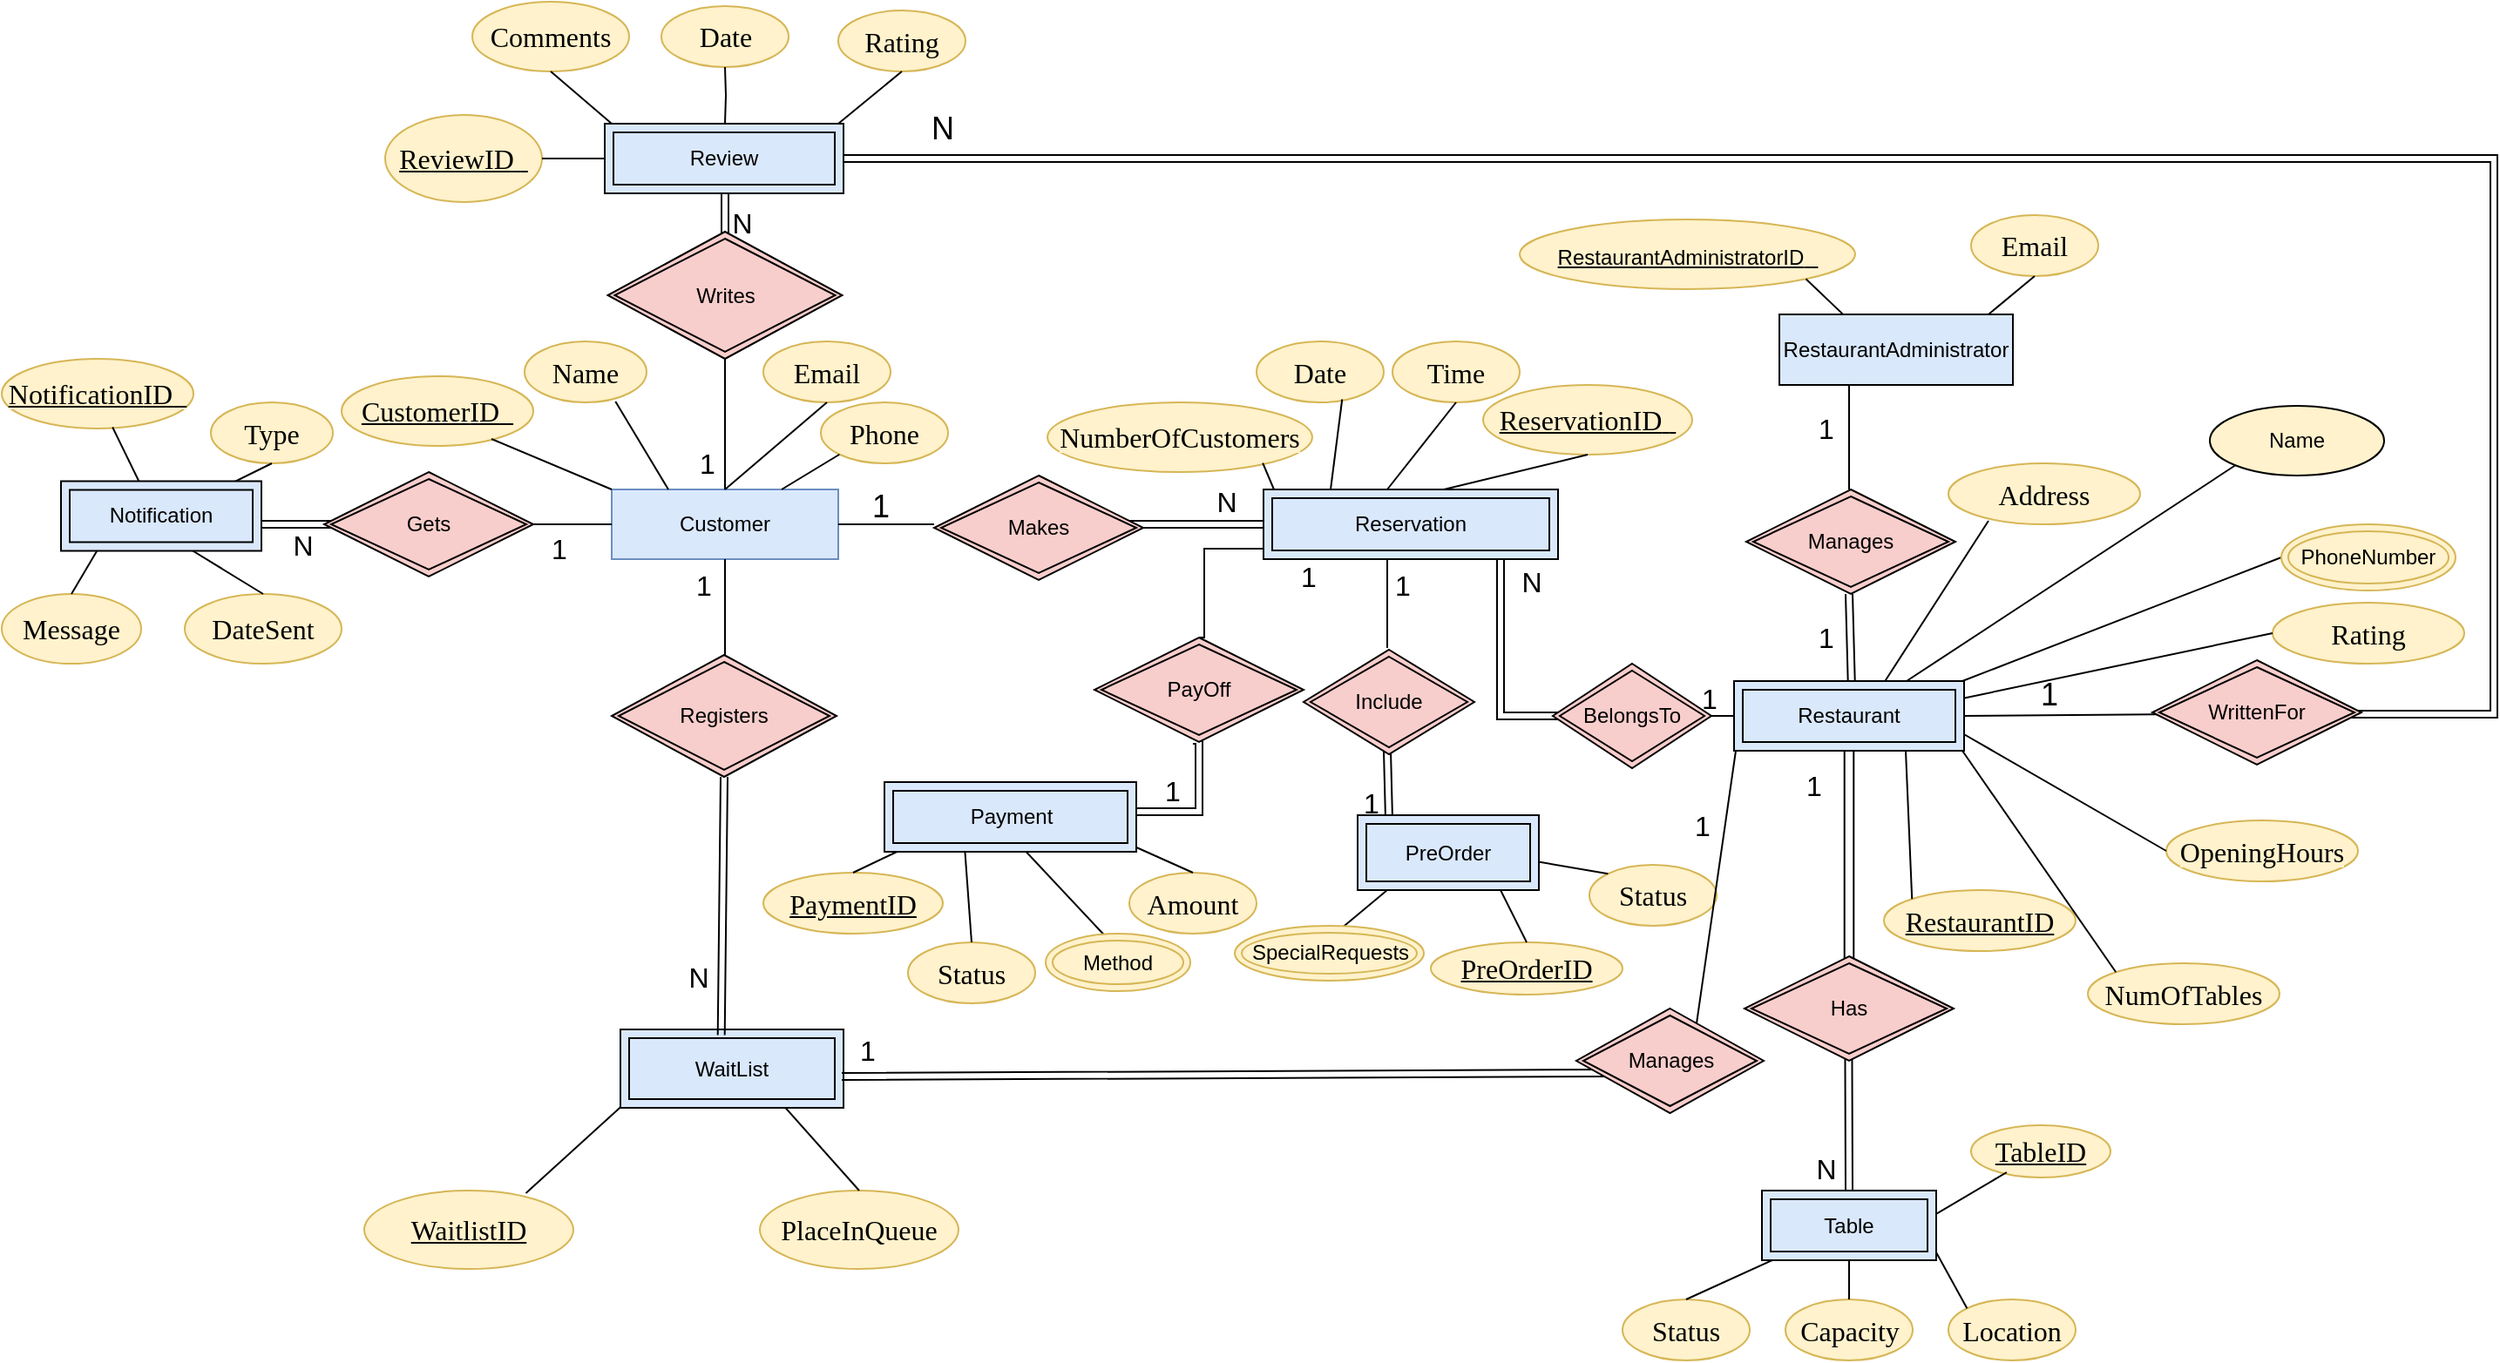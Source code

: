 <mxfile version="24.9.3">
  <diagram id="C5RBs43oDa-KdzZeNtuy" name="Page-1">
    <mxGraphModel dx="2501" dy="738" grid="0" gridSize="10" guides="1" tooltips="1" connect="1" arrows="1" fold="1" page="1" pageScale="1" pageWidth="827" pageHeight="1169" math="0" shadow="0">
      <root>
        <mxCell id="WIyWlLk6GJQsqaUBKTNV-0" />
        <mxCell id="WIyWlLk6GJQsqaUBKTNV-1" parent="WIyWlLk6GJQsqaUBKTNV-0" />
        <mxCell id="VxdRvXpQJMo_E4zNavWg-3" value="Customer" style="rounded=0;whiteSpace=wrap;html=1;fillColor=#dae8fc;strokeColor=#6c8ebf;" parent="WIyWlLk6GJQsqaUBKTNV-1" vertex="1">
          <mxGeometry x="-470" y="495" width="130" height="40" as="geometry" />
        </mxCell>
        <mxCell id="VxdRvXpQJMo_E4zNavWg-17" value="" style="endArrow=none;html=1;rounded=0;exitX=1;exitY=0.5;exitDx=0;exitDy=0;entryX=0;entryY=0.5;entryDx=0;entryDy=0;" parent="WIyWlLk6GJQsqaUBKTNV-1" source="VxdRvXpQJMo_E4zNavWg-3" edge="1">
          <mxGeometry width="50" height="50" relative="1" as="geometry">
            <mxPoint x="-170" y="555" as="sourcePoint" />
            <mxPoint x="-285" y="515" as="targetPoint" />
          </mxGeometry>
        </mxCell>
        <mxCell id="VxdRvXpQJMo_E4zNavWg-24" value="" style="endArrow=none;html=1;rounded=0;exitX=1;exitY=0.5;exitDx=0;exitDy=0;entryX=0;entryY=0.5;entryDx=0;entryDy=0;" parent="WIyWlLk6GJQsqaUBKTNV-1" target="VxdRvXpQJMo_E4zNavWg-3" edge="1">
          <mxGeometry width="50" height="50" relative="1" as="geometry">
            <mxPoint x="-540" y="515" as="sourcePoint" />
            <mxPoint x="-500" y="515" as="targetPoint" />
          </mxGeometry>
        </mxCell>
        <mxCell id="VxdRvXpQJMo_E4zNavWg-30" value="" style="endArrow=none;html=1;rounded=0;entryX=0.5;entryY=1;entryDx=0;entryDy=0;" parent="WIyWlLk6GJQsqaUBKTNV-1" target="VxdRvXpQJMo_E4zNavWg-3" edge="1">
          <mxGeometry width="50" height="50" relative="1" as="geometry">
            <mxPoint x="-405" y="590" as="sourcePoint" />
            <mxPoint x="-280" y="575" as="targetPoint" />
          </mxGeometry>
        </mxCell>
        <mxCell id="VxdRvXpQJMo_E4zNavWg-53" value="" style="endArrow=none;html=1;rounded=0;entryX=0;entryY=0.5;entryDx=0;entryDy=0;exitX=1;exitY=0.5;exitDx=0;exitDy=0;" parent="WIyWlLk6GJQsqaUBKTNV-1" edge="1">
          <mxGeometry width="50" height="50" relative="1" as="geometry">
            <mxPoint x="150" y="625" as="sourcePoint" />
            <mxPoint x="175" y="625" as="targetPoint" />
          </mxGeometry>
        </mxCell>
        <mxCell id="VxdRvXpQJMo_E4zNavWg-55" value="&lt;span style=&quot;background-color: rgb(255, 242, 204);&quot;&gt;&lt;u&gt;&lt;span style=&quot;-webkit-user-drag: none; -webkit-tap-highlight-color: transparent; margin: 0px; padding: 0px; user-select: text; text-align: justify; white-space-collapse: preserve; font-size: 12pt; line-height: 19.425px; font-family: &amp;quot;Times New Roman&amp;quot;, &amp;quot;Times New Roman_EmbeddedFont&amp;quot;, &amp;quot;Times New Roman_MSFontService&amp;quot;, serif; font-variant-ligatures: none !important;&quot; class=&quot;TextRun Underlined UnderlinedGateOff SCXW181013911 BCX0&quot; lang=&quot;EL-GR&quot; data-contrast=&quot;auto&quot;&gt;&lt;span style=&quot;-webkit-user-drag: none; -webkit-tap-highlight-color: transparent; margin: 0px; padding: 0px; user-select: text;&quot; class=&quot;NormalTextRun SCXW181013911 BCX0&quot;&gt;Notification&lt;/span&gt;&lt;span style=&quot;-webkit-user-drag: none; -webkit-tap-highlight-color: transparent; margin: 0px; padding: 0px; user-select: text;&quot; class=&quot;NormalTextRun SCXW181013911 BCX0&quot;&gt;ID&lt;/span&gt;&lt;span style=&quot;-webkit-user-drag: none; -webkit-tap-highlight-color: transparent; margin: 0px; padding: 0px; user-select: text;&quot; class=&quot;NormalTextRun SCXW181013911 BCX0&quot;&gt; &lt;/span&gt;&lt;/span&gt;&lt;span style=&quot;-webkit-user-drag: none; -webkit-tap-highlight-color: transparent; margin: 0px; padding: 0px; user-select: text; text-align: justify; white-space-collapse: preserve; font-size: 12pt; line-height: 19.425px; font-family: &amp;quot;Times New Roman&amp;quot;, &amp;quot;Times New Roman_EmbeddedFont&amp;quot;, &amp;quot;Times New Roman_MSFontService&amp;quot;, serif;&quot; data-ccp-props=&quot;{}&quot; class=&quot;EOP SCXW181013911 BCX0&quot;&gt;&amp;nbsp;&lt;/span&gt;&lt;/u&gt;&lt;/span&gt;" style="ellipse;whiteSpace=wrap;html=1;fillColor=#fff2cc;strokeColor=#d6b656;" parent="WIyWlLk6GJQsqaUBKTNV-1" vertex="1">
          <mxGeometry x="-820" y="420" width="110" height="40" as="geometry" />
        </mxCell>
        <mxCell id="VxdRvXpQJMo_E4zNavWg-56" value="" style="endArrow=none;html=1;rounded=0;entryX=0.5;entryY=0;entryDx=0;entryDy=0;exitX=1;exitY=1;exitDx=0;exitDy=0;" parent="WIyWlLk6GJQsqaUBKTNV-1" edge="1">
          <mxGeometry width="50" height="50" relative="1" as="geometry">
            <mxPoint x="-756.425" y="459.256" as="sourcePoint" />
            <mxPoint x="-739" y="495" as="targetPoint" />
          </mxGeometry>
        </mxCell>
        <mxCell id="VxdRvXpQJMo_E4zNavWg-60" value="&lt;span style=&quot;background-color: rgb(255, 242, 204);&quot;&gt;&lt;u&gt;&lt;span style=&quot;-webkit-user-drag: none; -webkit-tap-highlight-color: transparent; margin: 0px; padding: 0px; user-select: text; text-align: justify; white-space-collapse: preserve; font-size: 12pt; line-height: 19.425px; font-family: &amp;quot;Times New Roman&amp;quot;, &amp;quot;Times New Roman_EmbeddedFont&amp;quot;, &amp;quot;Times New Roman_MSFontService&amp;quot;, serif; font-variant-ligatures: none !important;&quot; class=&quot;TextRun Underlined UnderlinedGateOff SCXW181013911 BCX0&quot; lang=&quot;EL-GR&quot; data-contrast=&quot;auto&quot;&gt;&lt;span style=&quot;-webkit-user-drag: none; -webkit-tap-highlight-color: transparent; margin: 0px; padding: 0px; user-select: text;&quot; class=&quot;NormalTextRun SCXW181013911 BCX0&quot;&gt;Review&lt;/span&gt;&lt;span style=&quot;-webkit-user-drag: none; -webkit-tap-highlight-color: transparent; margin: 0px; padding: 0px; user-select: text;&quot; class=&quot;NormalTextRun SCXW181013911 BCX0&quot;&gt;ID&lt;/span&gt;&lt;span style=&quot;-webkit-user-drag: none; -webkit-tap-highlight-color: transparent; margin: 0px; padding: 0px; user-select: text;&quot; class=&quot;NormalTextRun SCXW181013911 BCX0&quot;&gt; &lt;/span&gt;&lt;/span&gt;&lt;span style=&quot;-webkit-user-drag: none; -webkit-tap-highlight-color: transparent; margin: 0px; padding: 0px; user-select: text; text-align: justify; white-space-collapse: preserve; font-size: 12pt; line-height: 19.425px; font-family: &amp;quot;Times New Roman&amp;quot;, &amp;quot;Times New Roman_EmbeddedFont&amp;quot;, &amp;quot;Times New Roman_MSFontService&amp;quot;, serif;&quot; data-ccp-props=&quot;{}&quot; class=&quot;EOP SCXW181013911 BCX0&quot;&gt;&amp;nbsp;&lt;/span&gt;&lt;/u&gt;&lt;/span&gt;" style="ellipse;whiteSpace=wrap;html=1;fillColor=#fff2cc;strokeColor=#d6b656;" parent="WIyWlLk6GJQsqaUBKTNV-1" vertex="1">
          <mxGeometry x="-600" y="280" width="90" height="50" as="geometry" />
        </mxCell>
        <mxCell id="VxdRvXpQJMo_E4zNavWg-61" value="&lt;span style=&quot;background-color: rgb(255, 242, 204);&quot;&gt;&lt;u&gt;&lt;span style=&quot;-webkit-user-drag: none; -webkit-tap-highlight-color: transparent; margin: 0px; padding: 0px; user-select: text; text-align: justify; white-space-collapse: preserve; font-size: 12pt; line-height: 19.425px; font-family: &amp;quot;Times New Roman&amp;quot;, &amp;quot;Times New Roman_EmbeddedFont&amp;quot;, &amp;quot;Times New Roman_MSFontService&amp;quot;, serif; font-variant-ligatures: none !important;&quot; class=&quot;TextRun Underlined UnderlinedGateOff SCXW181013911 BCX0&quot; lang=&quot;EL-GR&quot; data-contrast=&quot;auto&quot;&gt;&lt;span style=&quot;-webkit-user-drag: none; -webkit-tap-highlight-color: transparent; margin: 0px; padding: 0px; user-select: text;&quot; class=&quot;NormalTextRun SCXW181013911 BCX0&quot;&gt;Customer&lt;/span&gt;&lt;span style=&quot;-webkit-user-drag: none; -webkit-tap-highlight-color: transparent; margin: 0px; padding: 0px; user-select: text;&quot; class=&quot;NormalTextRun SCXW181013911 BCX0&quot;&gt;ID&lt;/span&gt;&lt;span style=&quot;-webkit-user-drag: none; -webkit-tap-highlight-color: transparent; margin: 0px; padding: 0px; user-select: text;&quot; class=&quot;NormalTextRun SCXW181013911 BCX0&quot;&gt; &lt;/span&gt;&lt;/span&gt;&lt;span style=&quot;-webkit-user-drag: none; -webkit-tap-highlight-color: transparent; margin: 0px; padding: 0px; user-select: text; text-align: justify; white-space-collapse: preserve; font-size: 12pt; line-height: 19.425px; font-family: &amp;quot;Times New Roman&amp;quot;, &amp;quot;Times New Roman_EmbeddedFont&amp;quot;, &amp;quot;Times New Roman_MSFontService&amp;quot;, serif;&quot; data-ccp-props=&quot;{}&quot; class=&quot;EOP SCXW181013911 BCX0&quot;&gt;&amp;nbsp;&lt;/span&gt;&lt;/u&gt;&lt;/span&gt;" style="ellipse;whiteSpace=wrap;html=1;fillColor=#fff2cc;strokeColor=#d6b656;" parent="WIyWlLk6GJQsqaUBKTNV-1" vertex="1">
          <mxGeometry x="-625" y="430" width="110" height="40" as="geometry" />
        </mxCell>
        <mxCell id="VxdRvXpQJMo_E4zNavWg-62" value="&lt;u&gt;&lt;span style=&quot;background-color: rgb(255, 242, 204);&quot;&gt;&lt;span style=&quot;-webkit-user-drag: none; -webkit-tap-highlight-color: transparent; margin: 0px; padding: 0px; user-select: text; text-align: justify; white-space-collapse: preserve; font-size: 12pt; line-height: 19.425px; font-family: &amp;quot;Times New Roman&amp;quot;, &amp;quot;Times New Roman_EmbeddedFont&amp;quot;, &amp;quot;Times New Roman_MSFontService&amp;quot;, serif; font-variant-ligatures: none !important;&quot; class=&quot;TextRun Underlined UnderlinedGateOff SCXW181013911 BCX0&quot; lang=&quot;EL-GR&quot; data-contrast=&quot;auto&quot;&gt;&lt;span style=&quot;-webkit-user-drag: none; -webkit-tap-highlight-color: transparent; margin: 0px; padding: 0px; user-select: text;&quot; class=&quot;NormalTextRun SCXW181013911 BCX0&quot;&gt;ReservationID&lt;/span&gt;&lt;/span&gt;&lt;/span&gt;&lt;span style=&quot;white-space-collapse: preserve; -webkit-user-drag: none; -webkit-tap-highlight-color: transparent; margin: 0px; padding: 0px; user-select: text; text-align: justify; font-size: 12pt; line-height: 19.425px; font-family: &amp;quot;Times New Roman&amp;quot;, &amp;quot;Times New Roman_EmbeddedFont&amp;quot;, &amp;quot;Times New Roman_MSFontService&amp;quot;, serif; font-variant-ligatures: none !important;&quot; class=&quot;TextRun Underlined UnderlinedGateOff SCXW181013911 BCX0&quot; lang=&quot;EL-GR&quot; data-contrast=&quot;auto&quot;&gt;&lt;span style=&quot;-webkit-user-drag: none; -webkit-tap-highlight-color: transparent; margin: 0px; padding: 0px; user-select: text;&quot; class=&quot;NormalTextRun SCXW181013911 BCX0&quot;&gt; &lt;/span&gt;&lt;/span&gt;&lt;span style=&quot;white-space-collapse: preserve; -webkit-user-drag: none; -webkit-tap-highlight-color: transparent; margin: 0px; padding: 0px; user-select: text; text-align: justify; font-size: 12pt; line-height: 19.425px; font-family: &amp;quot;Times New Roman&amp;quot;, &amp;quot;Times New Roman_EmbeddedFont&amp;quot;, &amp;quot;Times New Roman_MSFontService&amp;quot;, serif;&quot; data-ccp-props=&quot;{}&quot; class=&quot;EOP SCXW181013911 BCX0&quot;&gt;&amp;nbsp;&lt;/span&gt;&lt;/u&gt;" style="ellipse;whiteSpace=wrap;html=1;fillColor=#fff2cc;strokeColor=#d6b656;" parent="WIyWlLk6GJQsqaUBKTNV-1" vertex="1">
          <mxGeometry x="30" y="435" width="120" height="40" as="geometry" />
        </mxCell>
        <mxCell id="VxdRvXpQJMo_E4zNavWg-63" value="&lt;div style=&quot;text-align: justify;&quot;&gt;&lt;font face=&quot;Times New Roman, Times New Roman_EmbeddedFont, Times New Roman_MSFontService, serif&quot;&gt;&lt;span style=&quot;font-size: 16px; font-variant-ligatures: none; white-space-collapse: preserve; background-color: rgb(255, 242, 204);&quot;&gt;&lt;u&gt;WaitlistID&lt;/u&gt;&lt;/span&gt;&lt;/font&gt;&lt;/div&gt;" style="ellipse;whiteSpace=wrap;html=1;fillColor=#fff2cc;strokeColor=#d6b656;" parent="WIyWlLk6GJQsqaUBKTNV-1" vertex="1">
          <mxGeometry x="-612" y="897.5" width="120" height="45" as="geometry" />
        </mxCell>
        <mxCell id="VxdRvXpQJMo_E4zNavWg-64" value="&lt;div style=&quot;text-align: justify;&quot;&gt;&lt;font face=&quot;Times New Roman, Times New Roman_EmbeddedFont, Times New Roman_MSFontService, serif&quot;&gt;&lt;span style=&quot;font-size: 16px; font-variant-ligatures: none; white-space-collapse: preserve; background-color: rgb(255, 242, 204);&quot;&gt;&lt;u&gt;PaymentID&lt;/u&gt;&lt;/span&gt;&lt;/font&gt;&lt;/div&gt;" style="ellipse;whiteSpace=wrap;html=1;fillColor=#fff2cc;strokeColor=#d6b656;" parent="WIyWlLk6GJQsqaUBKTNV-1" vertex="1">
          <mxGeometry x="-383" y="715" width="103" height="35" as="geometry" />
        </mxCell>
        <mxCell id="VxdRvXpQJMo_E4zNavWg-66" value="&lt;div style=&quot;text-align: justify;&quot;&gt;&lt;font face=&quot;Times New Roman, Times New Roman_EmbeddedFont, Times New Roman_MSFontService, serif&quot;&gt;&lt;span style=&quot;font-size: 16px; font-variant-ligatures: none; white-space-collapse: preserve; background-color: rgb(255, 242, 204);&quot;&gt;&lt;u&gt;PreOrderID&lt;/u&gt;&lt;/span&gt;&lt;/font&gt;&lt;/div&gt;" style="ellipse;whiteSpace=wrap;html=1;fillColor=#fff2cc;strokeColor=#d6b656;" parent="WIyWlLk6GJQsqaUBKTNV-1" vertex="1">
          <mxGeometry y="755" width="110" height="30" as="geometry" />
        </mxCell>
        <mxCell id="VxdRvXpQJMo_E4zNavWg-67" value="&lt;div style=&quot;text-align: justify;&quot;&gt;&lt;font face=&quot;Times New Roman, Times New Roman_EmbeddedFont, Times New Roman_MSFontService, serif&quot;&gt;&lt;span style=&quot;font-size: 16px; font-variant-ligatures: none; white-space-collapse: preserve; background-color: rgb(255, 242, 204);&quot;&gt;&lt;u&gt;TableID&lt;/u&gt;&lt;/span&gt;&lt;/font&gt;&lt;/div&gt;" style="ellipse;whiteSpace=wrap;html=1;fillColor=#fff2cc;strokeColor=#d6b656;" parent="WIyWlLk6GJQsqaUBKTNV-1" vertex="1">
          <mxGeometry x="310" y="860" width="80" height="30" as="geometry" />
        </mxCell>
        <mxCell id="VxdRvXpQJMo_E4zNavWg-68" value="&lt;u&gt;RestaurantAdministratorID&lt;span style=&quot;background-color: rgb(255, 242, 204);&quot;&gt;&lt;span style=&quot;-webkit-user-drag: none; -webkit-tap-highlight-color: transparent; margin: 0px; padding: 0px; user-select: text; text-align: justify; white-space-collapse: preserve; font-size: 12pt; line-height: 19.425px; font-family: &amp;quot;Times New Roman&amp;quot;, &amp;quot;Times New Roman_EmbeddedFont&amp;quot;, &amp;quot;Times New Roman_MSFontService&amp;quot;, serif; font-variant-ligatures: none !important;&quot; class=&quot;TextRun Underlined UnderlinedGateOff SCXW181013911 BCX0&quot; lang=&quot;EL-GR&quot; data-contrast=&quot;auto&quot;&gt;&lt;span style=&quot;-webkit-user-drag: none; -webkit-tap-highlight-color: transparent; margin: 0px; padding: 0px; user-select: text;&quot; class=&quot;NormalTextRun SCXW181013911 BCX0&quot;&gt; &lt;/span&gt;&lt;/span&gt;&lt;span style=&quot;-webkit-user-drag: none; -webkit-tap-highlight-color: transparent; margin: 0px; padding: 0px; user-select: text; text-align: justify; white-space-collapse: preserve; font-size: 12pt; line-height: 19.425px; font-family: &amp;quot;Times New Roman&amp;quot;, &amp;quot;Times New Roman_EmbeddedFont&amp;quot;, &amp;quot;Times New Roman_MSFontService&amp;quot;, serif;&quot; data-ccp-props=&quot;{}&quot; class=&quot;EOP SCXW181013911 BCX0&quot;&gt;&amp;nbsp;&lt;/span&gt;&lt;/span&gt;&lt;/u&gt;" style="ellipse;whiteSpace=wrap;html=1;fillColor=#fff2cc;strokeColor=#d6b656;" parent="WIyWlLk6GJQsqaUBKTNV-1" vertex="1">
          <mxGeometry x="51" y="340" width="192.5" height="40" as="geometry" />
        </mxCell>
        <mxCell id="VxdRvXpQJMo_E4zNavWg-69" value="&lt;div style=&quot;text-align: justify;&quot;&gt;&lt;font face=&quot;Times New Roman, Times New Roman_EmbeddedFont, Times New Roman_MSFontService, serif&quot;&gt;&lt;span style=&quot;font-size: 16px; font-variant-ligatures: none; white-space-collapse: preserve; background-color: rgb(255, 242, 204);&quot;&gt;&lt;u&gt;RestaurantID&lt;/u&gt;&lt;/span&gt;&lt;/font&gt;&lt;/div&gt;" style="ellipse;whiteSpace=wrap;html=1;fillColor=#fff2cc;strokeColor=#d6b656;" parent="WIyWlLk6GJQsqaUBKTNV-1" vertex="1">
          <mxGeometry x="260" y="725" width="110" height="35" as="geometry" />
        </mxCell>
        <mxCell id="VxdRvXpQJMo_E4zNavWg-70" value="" style="endArrow=none;html=1;rounded=0;entryX=0;entryY=0;entryDx=0;entryDy=0;exitX=0.782;exitY=0.9;exitDx=0;exitDy=0;exitPerimeter=0;" parent="WIyWlLk6GJQsqaUBKTNV-1" source="VxdRvXpQJMo_E4zNavWg-61" target="VxdRvXpQJMo_E4zNavWg-3" edge="1">
          <mxGeometry width="50" height="50" relative="1" as="geometry">
            <mxPoint x="-300" y="625" as="sourcePoint" />
            <mxPoint x="-500" y="495" as="targetPoint" />
          </mxGeometry>
        </mxCell>
        <mxCell id="VxdRvXpQJMo_E4zNavWg-71" value="" style="endArrow=none;html=1;rounded=0;entryX=0;entryY=1;entryDx=0;entryDy=0;exitX=0.5;exitY=0;exitDx=0;exitDy=0;" parent="WIyWlLk6GJQsqaUBKTNV-1" source="VxdRvXpQJMo_E4zNavWg-64" edge="1">
          <mxGeometry width="50" height="50" relative="1" as="geometry">
            <mxPoint x="-200" y="625" as="sourcePoint" />
            <mxPoint x="-300" y="700" as="targetPoint" />
          </mxGeometry>
        </mxCell>
        <mxCell id="VxdRvXpQJMo_E4zNavWg-72" value="" style="endArrow=none;html=1;rounded=0;entryX=1;entryY=0.5;entryDx=0;entryDy=0;exitX=0;exitY=0.5;exitDx=0;exitDy=0;" parent="WIyWlLk6GJQsqaUBKTNV-1" target="VxdRvXpQJMo_E4zNavWg-60" edge="1">
          <mxGeometry width="50" height="50" relative="1" as="geometry">
            <mxPoint x="-470" y="305" as="sourcePoint" />
            <mxPoint x="-150" y="575" as="targetPoint" />
          </mxGeometry>
        </mxCell>
        <mxCell id="VxdRvXpQJMo_E4zNavWg-73" value="" style="endArrow=none;html=1;rounded=0;entryX=0;entryY=0.75;entryDx=0;entryDy=0;exitX=0.773;exitY=0.033;exitDx=0;exitDy=0;exitPerimeter=0;" parent="WIyWlLk6GJQsqaUBKTNV-1" source="VxdRvXpQJMo_E4zNavWg-63" edge="1">
          <mxGeometry width="50" height="50" relative="1" as="geometry">
            <mxPoint x="-300" y="625" as="sourcePoint" />
            <mxPoint x="-453" y="838.75" as="targetPoint" />
          </mxGeometry>
        </mxCell>
        <mxCell id="VxdRvXpQJMo_E4zNavWg-74" value="" style="endArrow=none;html=1;rounded=0;entryX=0.456;entryY=0.042;entryDx=0;entryDy=0;exitX=1;exitY=1;exitDx=0;exitDy=0;entryPerimeter=0;" parent="WIyWlLk6GJQsqaUBKTNV-1" source="VxdRvXpQJMo_E4zNavWg-68" edge="1">
          <mxGeometry width="50" height="50" relative="1" as="geometry">
            <mxPoint x="-200" y="625" as="sourcePoint" />
            <mxPoint x="238.856" y="396.68" as="targetPoint" />
          </mxGeometry>
        </mxCell>
        <mxCell id="VxdRvXpQJMo_E4zNavWg-76" value="" style="endArrow=none;html=1;rounded=0;entryX=0.5;entryY=1;entryDx=0;entryDy=0;exitX=0.75;exitY=0;exitDx=0;exitDy=0;" parent="WIyWlLk6GJQsqaUBKTNV-1" target="VxdRvXpQJMo_E4zNavWg-62" edge="1">
          <mxGeometry width="50" height="50" relative="1" as="geometry">
            <mxPoint x="7.5" y="495" as="sourcePoint" />
            <mxPoint x="-150" y="575" as="targetPoint" />
          </mxGeometry>
        </mxCell>
        <mxCell id="VxdRvXpQJMo_E4zNavWg-77" value="" style="endArrow=none;html=1;rounded=0;entryX=0;entryY=0;entryDx=0;entryDy=0;exitX=0.75;exitY=1;exitDx=0;exitDy=0;" parent="WIyWlLk6GJQsqaUBKTNV-1" target="VxdRvXpQJMo_E4zNavWg-69" edge="1">
          <mxGeometry width="50" height="50" relative="1" as="geometry">
            <mxPoint x="272.5" y="645" as="sourcePoint" />
            <mxPoint x="-150" y="575" as="targetPoint" />
          </mxGeometry>
        </mxCell>
        <mxCell id="VxdRvXpQJMo_E4zNavWg-79" value="" style="endArrow=none;html=1;rounded=0;entryX=0.987;entryY=0.354;entryDx=0;entryDy=0;exitX=0.256;exitY=0.9;exitDx=0;exitDy=0;exitPerimeter=0;entryPerimeter=0;" parent="WIyWlLk6GJQsqaUBKTNV-1" source="VxdRvXpQJMo_E4zNavWg-67" edge="1">
          <mxGeometry width="50" height="50" relative="1" as="geometry">
            <mxPoint x="-200" y="625" as="sourcePoint" />
            <mxPoint x="288.7" y="911.66" as="targetPoint" />
          </mxGeometry>
        </mxCell>
        <mxCell id="VxdRvXpQJMo_E4zNavWg-80" value="" style="endArrow=none;html=1;rounded=0;entryX=1;entryY=1;entryDx=0;entryDy=0;exitX=0.5;exitY=0;exitDx=0;exitDy=0;" parent="WIyWlLk6GJQsqaUBKTNV-1" source="VxdRvXpQJMo_E4zNavWg-66" edge="1">
          <mxGeometry width="50" height="50" relative="1" as="geometry">
            <mxPoint x="-200" y="625" as="sourcePoint" />
            <mxPoint x="40" y="725" as="targetPoint" />
          </mxGeometry>
        </mxCell>
        <mxCell id="VxdRvXpQJMo_E4zNavWg-81" value="&lt;div style=&quot;text-align: justify;&quot;&gt;&lt;font face=&quot;Times New Roman, Times New Roman_EmbeddedFont, Times New Roman_MSFontService, serif&quot;&gt;&lt;span style=&quot;font-size: 16px; font-variant-ligatures: none; white-space-collapse: preserve; background-color: rgb(255, 242, 204);&quot;&gt;Address&lt;/span&gt;&lt;/font&gt;&lt;/div&gt;" style="ellipse;whiteSpace=wrap;html=1;fillColor=#fff2cc;strokeColor=#d6b656;" parent="WIyWlLk6GJQsqaUBKTNV-1" vertex="1">
          <mxGeometry x="297" y="480" width="110" height="35" as="geometry" />
        </mxCell>
        <mxCell id="VxdRvXpQJMo_E4zNavWg-83" value="&lt;div style=&quot;text-align: justify;&quot;&gt;&lt;font face=&quot;Times New Roman, Times New Roman_EmbeddedFont, Times New Roman_MSFontService, serif&quot;&gt;&lt;span style=&quot;font-size: 16px; font-variant-ligatures: none; white-space-collapse: preserve; background-color: rgb(255, 242, 204);&quot;&gt;Rating&lt;/span&gt;&lt;/font&gt;&lt;/div&gt;" style="ellipse;whiteSpace=wrap;html=1;fillColor=#fff2cc;strokeColor=#d6b656;" parent="WIyWlLk6GJQsqaUBKTNV-1" vertex="1">
          <mxGeometry x="483" y="560" width="110" height="35" as="geometry" />
        </mxCell>
        <mxCell id="VxdRvXpQJMo_E4zNavWg-84" value="&lt;div style=&quot;text-align: justify;&quot;&gt;&lt;font face=&quot;Times New Roman, Times New Roman_EmbeddedFont, Times New Roman_MSFontService, serif&quot;&gt;&lt;span style=&quot;font-size: 16px; font-variant-ligatures: none; white-space-collapse: preserve; background-color: rgb(255, 242, 204);&quot;&gt;OpeningHours&lt;/span&gt;&lt;/font&gt;&lt;/div&gt;" style="ellipse;whiteSpace=wrap;html=1;fillColor=#fff2cc;strokeColor=#d6b656;" parent="WIyWlLk6GJQsqaUBKTNV-1" vertex="1">
          <mxGeometry x="422" y="685" width="110" height="35" as="geometry" />
        </mxCell>
        <mxCell id="VxdRvXpQJMo_E4zNavWg-91" value="" style="endArrow=none;html=1;rounded=0;entryX=0.209;entryY=0.943;entryDx=0;entryDy=0;entryPerimeter=0;" parent="WIyWlLk6GJQsqaUBKTNV-1" target="VxdRvXpQJMo_E4zNavWg-81" edge="1">
          <mxGeometry width="50" height="50" relative="1" as="geometry">
            <mxPoint x="260" y="606" as="sourcePoint" />
            <mxPoint x="230" y="590" as="targetPoint" />
          </mxGeometry>
        </mxCell>
        <mxCell id="VxdRvXpQJMo_E4zNavWg-92" value="" style="endArrow=none;html=1;rounded=0;entryX=0;entryY=0.5;entryDx=0;entryDy=0;exitX=1;exitY=0;exitDx=0;exitDy=0;" parent="WIyWlLk6GJQsqaUBKTNV-1" target="1hMTyV5PMrLRTY3RI_EV-22" edge="1">
          <mxGeometry width="50" height="50" relative="1" as="geometry">
            <mxPoint x="305" y="605" as="sourcePoint" />
            <mxPoint x="475.0" y="508.5" as="targetPoint" />
          </mxGeometry>
        </mxCell>
        <mxCell id="VxdRvXpQJMo_E4zNavWg-93" value="" style="endArrow=none;html=1;rounded=0;entryX=0;entryY=0.5;entryDx=0;entryDy=0;exitX=1;exitY=0.25;exitDx=0;exitDy=0;" parent="WIyWlLk6GJQsqaUBKTNV-1" target="VxdRvXpQJMo_E4zNavWg-83" edge="1">
          <mxGeometry width="50" height="50" relative="1" as="geometry">
            <mxPoint x="305" y="615" as="sourcePoint" />
            <mxPoint x="230" y="590" as="targetPoint" />
          </mxGeometry>
        </mxCell>
        <mxCell id="VxdRvXpQJMo_E4zNavWg-94" value="" style="endArrow=none;html=1;rounded=0;entryX=0;entryY=0.5;entryDx=0;entryDy=0;exitX=1;exitY=0.75;exitDx=0;exitDy=0;" parent="WIyWlLk6GJQsqaUBKTNV-1" target="VxdRvXpQJMo_E4zNavWg-84" edge="1">
          <mxGeometry width="50" height="50" relative="1" as="geometry">
            <mxPoint x="305" y="635" as="sourcePoint" />
            <mxPoint x="230" y="590" as="targetPoint" />
          </mxGeometry>
        </mxCell>
        <mxCell id="VxdRvXpQJMo_E4zNavWg-95" value="&lt;div style=&quot;text-align: justify;&quot;&gt;&lt;font face=&quot;Times New Roman, Times New Roman_EmbeddedFont, Times New Roman_MSFontService, serif&quot;&gt;&lt;span style=&quot;font-size: 16px; font-variant-ligatures: none; white-space-collapse: preserve; background-color: rgb(255, 242, 204);&quot;&gt;NumOfTables&lt;/span&gt;&lt;/font&gt;&lt;/div&gt;" style="ellipse;whiteSpace=wrap;html=1;fillColor=#fff2cc;strokeColor=#d6b656;" parent="WIyWlLk6GJQsqaUBKTNV-1" vertex="1">
          <mxGeometry x="377" y="767" width="110" height="35" as="geometry" />
        </mxCell>
        <mxCell id="VxdRvXpQJMo_E4zNavWg-96" value="" style="endArrow=none;html=1;rounded=0;entryX=0;entryY=0;entryDx=0;entryDy=0;exitX=1;exitY=1;exitDx=0;exitDy=0;" parent="WIyWlLk6GJQsqaUBKTNV-1" target="VxdRvXpQJMo_E4zNavWg-95" edge="1">
          <mxGeometry width="50" height="50" relative="1" as="geometry">
            <mxPoint x="305" y="645" as="sourcePoint" />
            <mxPoint x="230" y="590" as="targetPoint" />
          </mxGeometry>
        </mxCell>
        <mxCell id="VxdRvXpQJMo_E4zNavWg-97" value="&lt;div style=&quot;text-align: justify;&quot;&gt;&lt;font face=&quot;Times New Roman, Times New Roman_EmbeddedFont, Times New Roman_MSFontService, serif&quot;&gt;&lt;span style=&quot;font-size: 16px; font-variant-ligatures: none; white-space-collapse: preserve; background-color: rgb(255, 242, 204);&quot;&gt;Name&lt;/span&gt;&lt;/font&gt;&lt;/div&gt;" style="ellipse;whiteSpace=wrap;html=1;fillColor=#fff2cc;strokeColor=#d6b656;" parent="WIyWlLk6GJQsqaUBKTNV-1" vertex="1">
          <mxGeometry x="-520" y="410" width="70" height="35" as="geometry" />
        </mxCell>
        <mxCell id="VxdRvXpQJMo_E4zNavWg-98" value="&lt;div style=&quot;text-align: justify;&quot;&gt;&lt;font face=&quot;Times New Roman, Times New Roman_EmbeddedFont, Times New Roman_MSFontService, serif&quot;&gt;&lt;span style=&quot;font-size: 16px; font-variant-ligatures: none; white-space-collapse: preserve; background-color: rgb(255, 242, 204);&quot;&gt;Email&lt;/span&gt;&lt;/font&gt;&lt;/div&gt;" style="ellipse;whiteSpace=wrap;html=1;fillColor=#fff2cc;strokeColor=#d6b656;" parent="WIyWlLk6GJQsqaUBKTNV-1" vertex="1">
          <mxGeometry x="-383" y="410" width="73" height="35" as="geometry" />
        </mxCell>
        <mxCell id="VxdRvXpQJMo_E4zNavWg-100" value="&lt;div style=&quot;text-align: justify;&quot;&gt;&lt;font face=&quot;Times New Roman, Times New Roman_EmbeddedFont, Times New Roman_MSFontService, serif&quot;&gt;&lt;span style=&quot;font-size: 16px; font-variant-ligatures: none; white-space-collapse: preserve; background-color: rgb(255, 242, 204);&quot;&gt;Phone&lt;/span&gt;&lt;/font&gt;&lt;/div&gt;" style="ellipse;whiteSpace=wrap;html=1;fillColor=#fff2cc;strokeColor=#d6b656;" parent="WIyWlLk6GJQsqaUBKTNV-1" vertex="1">
          <mxGeometry x="-350" y="445" width="73" height="35" as="geometry" />
        </mxCell>
        <mxCell id="VxdRvXpQJMo_E4zNavWg-101" value="" style="endArrow=none;html=1;rounded=0;entryX=0.745;entryY=0.986;entryDx=0;entryDy=0;entryPerimeter=0;exitX=0.25;exitY=0;exitDx=0;exitDy=0;" parent="WIyWlLk6GJQsqaUBKTNV-1" source="VxdRvXpQJMo_E4zNavWg-3" target="VxdRvXpQJMo_E4zNavWg-97" edge="1">
          <mxGeometry width="50" height="50" relative="1" as="geometry">
            <mxPoint x="-430" y="570" as="sourcePoint" />
            <mxPoint x="-380" y="520" as="targetPoint" />
          </mxGeometry>
        </mxCell>
        <mxCell id="VxdRvXpQJMo_E4zNavWg-102" value="" style="endArrow=none;html=1;rounded=0;entryX=0.5;entryY=1;entryDx=0;entryDy=0;exitX=0.5;exitY=0;exitDx=0;exitDy=0;" parent="WIyWlLk6GJQsqaUBKTNV-1" source="VxdRvXpQJMo_E4zNavWg-3" target="VxdRvXpQJMo_E4zNavWg-98" edge="1">
          <mxGeometry width="50" height="50" relative="1" as="geometry">
            <mxPoint x="-430" y="570" as="sourcePoint" />
            <mxPoint x="-380" y="520" as="targetPoint" />
          </mxGeometry>
        </mxCell>
        <mxCell id="VxdRvXpQJMo_E4zNavWg-103" value="" style="endArrow=none;html=1;rounded=0;entryX=0;entryY=1;entryDx=0;entryDy=0;exitX=0.75;exitY=0;exitDx=0;exitDy=0;" parent="WIyWlLk6GJQsqaUBKTNV-1" source="VxdRvXpQJMo_E4zNavWg-3" target="VxdRvXpQJMo_E4zNavWg-100" edge="1">
          <mxGeometry width="50" height="50" relative="1" as="geometry">
            <mxPoint x="-430" y="570" as="sourcePoint" />
            <mxPoint x="-380" y="520" as="targetPoint" />
            <Array as="points" />
          </mxGeometry>
        </mxCell>
        <mxCell id="VxdRvXpQJMo_E4zNavWg-104" value="&lt;div style=&quot;text-align: justify;&quot;&gt;&lt;font face=&quot;Times New Roman, Times New Roman_EmbeddedFont, Times New Roman_MSFontService, serif&quot;&gt;&lt;span style=&quot;font-size: 16px; font-variant-ligatures: none; white-space-collapse: preserve; background-color: rgb(255, 242, 204);&quot;&gt;Status&lt;/span&gt;&lt;/font&gt;&lt;/div&gt;" style="ellipse;whiteSpace=wrap;html=1;fillColor=#fff2cc;strokeColor=#d6b656;" parent="WIyWlLk6GJQsqaUBKTNV-1" vertex="1">
          <mxGeometry x="110" y="960" width="73" height="35" as="geometry" />
        </mxCell>
        <mxCell id="VxdRvXpQJMo_E4zNavWg-105" value="&lt;div style=&quot;text-align: justify;&quot;&gt;&lt;font face=&quot;Times New Roman, Times New Roman_EmbeddedFont, Times New Roman_MSFontService, serif&quot;&gt;&lt;span style=&quot;font-size: 16px; font-variant-ligatures: none; white-space-collapse: preserve; background-color: rgb(255, 242, 204);&quot;&gt;Capacity&lt;/span&gt;&lt;/font&gt;&lt;/div&gt;" style="ellipse;whiteSpace=wrap;html=1;fillColor=#fff2cc;strokeColor=#d6b656;" parent="WIyWlLk6GJQsqaUBKTNV-1" vertex="1">
          <mxGeometry x="203.5" y="960" width="73" height="35" as="geometry" />
        </mxCell>
        <mxCell id="VxdRvXpQJMo_E4zNavWg-106" value="&lt;div style=&quot;text-align: justify;&quot;&gt;&lt;font face=&quot;Times New Roman, Times New Roman_EmbeddedFont, Times New Roman_MSFontService, serif&quot;&gt;&lt;span style=&quot;font-size: 16px; font-variant-ligatures: none; white-space-collapse: preserve; background-color: rgb(255, 242, 204);&quot;&gt;Location&lt;/span&gt;&lt;/font&gt;&lt;/div&gt;" style="ellipse;whiteSpace=wrap;html=1;fillColor=#fff2cc;strokeColor=#d6b656;" parent="WIyWlLk6GJQsqaUBKTNV-1" vertex="1">
          <mxGeometry x="297" y="960" width="73" height="35" as="geometry" />
        </mxCell>
        <mxCell id="VxdRvXpQJMo_E4zNavWg-113" value="" style="endArrow=none;html=1;rounded=0;exitX=0.5;exitY=0;exitDx=0;exitDy=0;" parent="WIyWlLk6GJQsqaUBKTNV-1" source="VxdRvXpQJMo_E4zNavWg-104" edge="1">
          <mxGeometry width="50" height="50" relative="1" as="geometry">
            <mxPoint x="190" y="970" as="sourcePoint" />
            <mxPoint x="196" y="937.5" as="targetPoint" />
          </mxGeometry>
        </mxCell>
        <mxCell id="VxdRvXpQJMo_E4zNavWg-114" value="" style="endArrow=none;html=1;rounded=0;exitX=0.5;exitY=0;exitDx=0;exitDy=0;" parent="WIyWlLk6GJQsqaUBKTNV-1" source="VxdRvXpQJMo_E4zNavWg-105" edge="1">
          <mxGeometry width="50" height="50" relative="1" as="geometry">
            <mxPoint x="190" y="970" as="sourcePoint" />
            <mxPoint x="240" y="937.5" as="targetPoint" />
          </mxGeometry>
        </mxCell>
        <mxCell id="VxdRvXpQJMo_E4zNavWg-115" value="" style="endArrow=none;html=1;rounded=0;entryX=0.987;entryY=0.829;entryDx=0;entryDy=0;exitX=0;exitY=0;exitDx=0;exitDy=0;entryPerimeter=0;" parent="WIyWlLk6GJQsqaUBKTNV-1" source="VxdRvXpQJMo_E4zNavWg-106" edge="1">
          <mxGeometry width="50" height="50" relative="1" as="geometry">
            <mxPoint x="190" y="970" as="sourcePoint" />
            <mxPoint x="288.7" y="930.66" as="targetPoint" />
          </mxGeometry>
        </mxCell>
        <mxCell id="VxdRvXpQJMo_E4zNavWg-117" value="" style="endArrow=none;html=1;rounded=0;entryX=0.5;entryY=1;entryDx=0;entryDy=0;exitX=0.5;exitY=0;exitDx=0;exitDy=0;" parent="WIyWlLk6GJQsqaUBKTNV-1" source="VxdRvXpQJMo_E4zNavWg-3" target="KL3hr4kz5vJMiUH5sQq_-30" edge="1">
          <mxGeometry width="50" height="50" relative="1" as="geometry">
            <mxPoint x="-190" y="570" as="sourcePoint" />
            <mxPoint x="-405" y="435" as="targetPoint" />
          </mxGeometry>
        </mxCell>
        <mxCell id="VxdRvXpQJMo_E4zNavWg-120" value="&lt;div style=&quot;text-align: justify;&quot;&gt;&lt;font face=&quot;Times New Roman, Times New Roman_EmbeddedFont, Times New Roman_MSFontService, serif&quot;&gt;&lt;span style=&quot;font-size: 16px; font-variant-ligatures: none; white-space-collapse: preserve; background-color: rgb(255, 242, 204);&quot;&gt;Time&lt;/span&gt;&lt;/font&gt;&lt;/div&gt;" style="ellipse;whiteSpace=wrap;html=1;fillColor=#fff2cc;strokeColor=#d6b656;" parent="WIyWlLk6GJQsqaUBKTNV-1" vertex="1">
          <mxGeometry x="-22" y="410" width="73" height="35" as="geometry" />
        </mxCell>
        <mxCell id="VxdRvXpQJMo_E4zNavWg-121" value="&lt;div style=&quot;text-align: justify;&quot;&gt;&lt;font face=&quot;Times New Roman, Times New Roman_EmbeddedFont, Times New Roman_MSFontService, serif&quot;&gt;&lt;span style=&quot;font-size: 16px; font-variant-ligatures: none; white-space-collapse: preserve; background-color: rgb(255, 242, 204);&quot;&gt;Date&lt;/span&gt;&lt;/font&gt;&lt;/div&gt;" style="ellipse;whiteSpace=wrap;html=1;fillColor=#fff2cc;strokeColor=#d6b656;" parent="WIyWlLk6GJQsqaUBKTNV-1" vertex="1">
          <mxGeometry x="-100" y="410" width="73" height="35" as="geometry" />
        </mxCell>
        <mxCell id="VxdRvXpQJMo_E4zNavWg-122" value="&lt;div style=&quot;text-align: justify;&quot;&gt;&lt;font face=&quot;Times New Roman, Times New Roman_EmbeddedFont, Times New Roman_MSFontService, serif&quot;&gt;&lt;span style=&quot;font-size: 16px; font-variant-ligatures: none; white-space-collapse: preserve; background-color: rgb(255, 242, 204);&quot;&gt;NumberOfCustomers&lt;/span&gt;&lt;/font&gt;&lt;/div&gt;" style="ellipse;whiteSpace=wrap;html=1;fillColor=#fff2cc;strokeColor=#d6b656;" parent="WIyWlLk6GJQsqaUBKTNV-1" vertex="1">
          <mxGeometry x="-220" y="445" width="152" height="40" as="geometry" />
        </mxCell>
        <mxCell id="VxdRvXpQJMo_E4zNavWg-124" value="" style="endArrow=none;html=1;rounded=0;entryX=0;entryY=0;entryDx=0;entryDy=0;exitX=0.813;exitY=0.87;exitDx=0;exitDy=0;exitPerimeter=0;" parent="WIyWlLk6GJQsqaUBKTNV-1" source="VxdRvXpQJMo_E4zNavWg-122" edge="1">
          <mxGeometry width="50" height="50" relative="1" as="geometry">
            <mxPoint x="-50" y="590" as="sourcePoint" />
            <mxPoint x="-90" y="495" as="targetPoint" />
          </mxGeometry>
        </mxCell>
        <mxCell id="VxdRvXpQJMo_E4zNavWg-125" value="" style="endArrow=none;html=1;rounded=0;entryX=0.673;entryY=0.95;entryDx=0;entryDy=0;entryPerimeter=0;exitX=0.25;exitY=0;exitDx=0;exitDy=0;" parent="WIyWlLk6GJQsqaUBKTNV-1" target="VxdRvXpQJMo_E4zNavWg-121" edge="1">
          <mxGeometry width="50" height="50" relative="1" as="geometry">
            <mxPoint x="-57.5" y="495" as="sourcePoint" />
            <mxPoint y="540" as="targetPoint" />
          </mxGeometry>
        </mxCell>
        <mxCell id="VxdRvXpQJMo_E4zNavWg-126" value="" style="endArrow=none;html=1;rounded=0;entryX=0.5;entryY=1;entryDx=0;entryDy=0;exitX=0.5;exitY=0;exitDx=0;exitDy=0;" parent="WIyWlLk6GJQsqaUBKTNV-1" target="VxdRvXpQJMo_E4zNavWg-120" edge="1">
          <mxGeometry width="50" height="50" relative="1" as="geometry">
            <mxPoint x="-25" y="495" as="sourcePoint" />
            <mxPoint y="540" as="targetPoint" />
          </mxGeometry>
        </mxCell>
        <mxCell id="VxdRvXpQJMo_E4zNavWg-127" value="" style="endArrow=none;html=1;rounded=0;entryX=0.5;entryY=0;entryDx=0;entryDy=0;exitX=0.5;exitY=1;exitDx=0;exitDy=0;" parent="WIyWlLk6GJQsqaUBKTNV-1" edge="1">
          <mxGeometry width="50" height="50" relative="1" as="geometry">
            <mxPoint x="-235" y="700" as="sourcePoint" />
            <mxPoint x="-183.5" y="755" as="targetPoint" />
          </mxGeometry>
        </mxCell>
        <mxCell id="VxdRvXpQJMo_E4zNavWg-128" value="&lt;div style=&quot;text-align: justify;&quot;&gt;&lt;font face=&quot;Times New Roman, Times New Roman_EmbeddedFont, Times New Roman_MSFontService, serif&quot;&gt;&lt;span style=&quot;font-size: 16px; font-variant-ligatures: none; white-space-collapse: preserve; background-color: rgb(255, 242, 204);&quot;&gt;Status&lt;/span&gt;&lt;/font&gt;&lt;/div&gt;" style="ellipse;whiteSpace=wrap;html=1;fillColor=#fff2cc;strokeColor=#d6b656;" parent="WIyWlLk6GJQsqaUBKTNV-1" vertex="1">
          <mxGeometry x="-300" y="755" width="73" height="35" as="geometry" />
        </mxCell>
        <mxCell id="VxdRvXpQJMo_E4zNavWg-130" value="&lt;div style=&quot;text-align: justify;&quot;&gt;&lt;font face=&quot;Times New Roman, Times New Roman_EmbeddedFont, Times New Roman_MSFontService, serif&quot;&gt;&lt;span style=&quot;font-size: 16px; font-variant-ligatures: none; white-space-collapse: preserve; background-color: rgb(255, 242, 204);&quot;&gt;Amount&lt;/span&gt;&lt;/font&gt;&lt;/div&gt;" style="ellipse;whiteSpace=wrap;html=1;fillColor=#fff2cc;strokeColor=#d6b656;" parent="WIyWlLk6GJQsqaUBKTNV-1" vertex="1">
          <mxGeometry x="-173" y="715" width="73" height="35" as="geometry" />
        </mxCell>
        <mxCell id="VxdRvXpQJMo_E4zNavWg-132" value="" style="endArrow=none;html=1;rounded=0;entryX=0.25;entryY=1;entryDx=0;entryDy=0;exitX=0.5;exitY=0;exitDx=0;exitDy=0;" parent="WIyWlLk6GJQsqaUBKTNV-1" source="VxdRvXpQJMo_E4zNavWg-128" edge="1">
          <mxGeometry width="50" height="50" relative="1" as="geometry">
            <mxPoint x="-50" y="680" as="sourcePoint" />
            <mxPoint x="-267.5" y="700" as="targetPoint" />
          </mxGeometry>
        </mxCell>
        <mxCell id="VxdRvXpQJMo_E4zNavWg-133" value="" style="endArrow=none;html=1;rounded=0;entryX=1;entryY=1;entryDx=0;entryDy=0;exitX=0.5;exitY=0;exitDx=0;exitDy=0;" parent="WIyWlLk6GJQsqaUBKTNV-1" source="VxdRvXpQJMo_E4zNavWg-130" edge="1">
          <mxGeometry width="50" height="50" relative="1" as="geometry">
            <mxPoint x="-50" y="680" as="sourcePoint" />
            <mxPoint x="-170" y="700" as="targetPoint" />
          </mxGeometry>
        </mxCell>
        <mxCell id="VxdRvXpQJMo_E4zNavWg-134" value="&lt;div style=&quot;text-align: justify;&quot;&gt;&lt;font face=&quot;Times New Roman, Times New Roman_EmbeddedFont, Times New Roman_MSFontService, serif&quot;&gt;&lt;span style=&quot;font-size: 16px; font-variant-ligatures: none; white-space-collapse: preserve; background-color: rgb(255, 242, 204);&quot;&gt;Comments&lt;/span&gt;&lt;/font&gt;&lt;/div&gt;" style="ellipse;whiteSpace=wrap;html=1;fillColor=#fff2cc;strokeColor=#d6b656;" parent="WIyWlLk6GJQsqaUBKTNV-1" vertex="1">
          <mxGeometry x="-550" y="215" width="90" height="40" as="geometry" />
        </mxCell>
        <mxCell id="VxdRvXpQJMo_E4zNavWg-135" value="&lt;div style=&quot;text-align: justify;&quot;&gt;&lt;font face=&quot;Times New Roman, Times New Roman_EmbeddedFont, Times New Roman_MSFontService, serif&quot;&gt;&lt;span style=&quot;font-size: 16px; font-variant-ligatures: none; white-space-collapse: preserve; background-color: rgb(255, 242, 204);&quot;&gt;Date&lt;/span&gt;&lt;/font&gt;&lt;/div&gt;" style="ellipse;whiteSpace=wrap;html=1;fillColor=#fff2cc;strokeColor=#d6b656;" parent="WIyWlLk6GJQsqaUBKTNV-1" vertex="1">
          <mxGeometry x="-441.5" y="217.5" width="73" height="35" as="geometry" />
        </mxCell>
        <mxCell id="VxdRvXpQJMo_E4zNavWg-136" value="&lt;div style=&quot;text-align: justify;&quot;&gt;&lt;font face=&quot;Times New Roman, Times New Roman_EmbeddedFont, Times New Roman_MSFontService, serif&quot;&gt;&lt;span style=&quot;font-size: 16px; font-variant-ligatures: none; white-space-collapse: preserve; background-color: rgb(255, 242, 204);&quot;&gt;Rating&lt;/span&gt;&lt;/font&gt;&lt;/div&gt;" style="ellipse;whiteSpace=wrap;html=1;fillColor=#fff2cc;strokeColor=#d6b656;" parent="WIyWlLk6GJQsqaUBKTNV-1" vertex="1">
          <mxGeometry x="-340" y="220" width="73" height="35" as="geometry" />
        </mxCell>
        <mxCell id="VxdRvXpQJMo_E4zNavWg-137" value="" style="endArrow=none;html=1;rounded=0;entryX=0.5;entryY=1;entryDx=0;entryDy=0;exitX=0;exitY=0;exitDx=0;exitDy=0;" parent="WIyWlLk6GJQsqaUBKTNV-1" target="VxdRvXpQJMo_E4zNavWg-134" edge="1">
          <mxGeometry width="50" height="50" relative="1" as="geometry">
            <mxPoint x="-470" y="285" as="sourcePoint" />
            <mxPoint x="-170" y="460" as="targetPoint" />
          </mxGeometry>
        </mxCell>
        <mxCell id="VxdRvXpQJMo_E4zNavWg-138" value="" style="endArrow=none;html=1;rounded=0;entryX=0.5;entryY=1;entryDx=0;entryDy=0;exitX=0.5;exitY=0;exitDx=0;exitDy=0;edgeStyle=orthogonalEdgeStyle;" parent="WIyWlLk6GJQsqaUBKTNV-1" target="VxdRvXpQJMo_E4zNavWg-135" edge="1">
          <mxGeometry width="50" height="50" relative="1" as="geometry">
            <mxPoint x="-405" y="285" as="sourcePoint" />
            <mxPoint x="-170" y="460" as="targetPoint" />
          </mxGeometry>
        </mxCell>
        <mxCell id="VxdRvXpQJMo_E4zNavWg-139" value="" style="endArrow=none;html=1;rounded=0;entryX=0.5;entryY=1;entryDx=0;entryDy=0;exitX=1;exitY=0;exitDx=0;exitDy=0;" parent="WIyWlLk6GJQsqaUBKTNV-1" target="VxdRvXpQJMo_E4zNavWg-136" edge="1">
          <mxGeometry width="50" height="50" relative="1" as="geometry">
            <mxPoint x="-340" y="285" as="sourcePoint" />
            <mxPoint x="-170" y="460" as="targetPoint" />
          </mxGeometry>
        </mxCell>
        <mxCell id="VxdRvXpQJMo_E4zNavWg-142" value="&lt;div style=&quot;text-align: justify;&quot;&gt;&lt;font face=&quot;Times New Roman, Times New Roman_EmbeddedFont, Times New Roman_MSFontService, serif&quot;&gt;&lt;span style=&quot;font-size: 16px; font-variant-ligatures: none; white-space-collapse: preserve; background-color: rgb(255, 242, 204);&quot;&gt;Message&lt;/span&gt;&lt;/font&gt;&lt;/div&gt;" style="ellipse;whiteSpace=wrap;html=1;fillColor=#fff2cc;strokeColor=#d6b656;" parent="WIyWlLk6GJQsqaUBKTNV-1" vertex="1">
          <mxGeometry x="-820" y="555" width="80" height="40" as="geometry" />
        </mxCell>
        <mxCell id="VxdRvXpQJMo_E4zNavWg-143" value="&lt;div style=&quot;text-align: justify;&quot;&gt;&lt;font face=&quot;Times New Roman, Times New Roman_EmbeddedFont, Times New Roman_MSFontService, serif&quot;&gt;&lt;span style=&quot;font-size: 16px; font-variant-ligatures: none; white-space-collapse: preserve; background-color: rgb(255, 242, 204);&quot;&gt;Type&lt;/span&gt;&lt;/font&gt;&lt;/div&gt;" style="ellipse;whiteSpace=wrap;html=1;fillColor=#fff2cc;strokeColor=#d6b656;" parent="WIyWlLk6GJQsqaUBKTNV-1" vertex="1">
          <mxGeometry x="-700" y="445" width="70" height="35" as="geometry" />
        </mxCell>
        <mxCell id="VxdRvXpQJMo_E4zNavWg-144" value="&lt;div style=&quot;text-align: justify;&quot;&gt;&lt;font face=&quot;Times New Roman, Times New Roman_EmbeddedFont, Times New Roman_MSFontService, serif&quot;&gt;&lt;span style=&quot;font-size: 16px; font-variant-ligatures: none; white-space-collapse: preserve; background-color: rgb(255, 242, 204);&quot;&gt;DateSent&lt;/span&gt;&lt;/font&gt;&lt;/div&gt;" style="ellipse;whiteSpace=wrap;html=1;fillColor=#fff2cc;strokeColor=#d6b656;" parent="WIyWlLk6GJQsqaUBKTNV-1" vertex="1">
          <mxGeometry x="-715" y="555" width="90" height="40" as="geometry" />
        </mxCell>
        <mxCell id="VxdRvXpQJMo_E4zNavWg-145" value="" style="endArrow=none;html=1;rounded=0;entryX=0.5;entryY=1;entryDx=0;entryDy=0;exitX=0.838;exitY=-0.003;exitDx=0;exitDy=0;exitPerimeter=0;" parent="WIyWlLk6GJQsqaUBKTNV-1" target="VxdRvXpQJMo_E4zNavWg-143" edge="1">
          <mxGeometry width="50" height="50" relative="1" as="geometry">
            <mxPoint x="-695.06" y="494.88" as="sourcePoint" />
            <mxPoint x="-520" y="400" as="targetPoint" />
          </mxGeometry>
        </mxCell>
        <mxCell id="VxdRvXpQJMo_E4zNavWg-146" value="" style="endArrow=none;html=1;rounded=0;entryX=0.5;entryY=0;entryDx=0;entryDy=0;exitX=0.626;exitY=0.944;exitDx=0;exitDy=0;exitPerimeter=0;" parent="WIyWlLk6GJQsqaUBKTNV-1" source="KL3hr4kz5vJMiUH5sQq_-26" target="VxdRvXpQJMo_E4zNavWg-144" edge="1">
          <mxGeometry width="50" height="50" relative="1" as="geometry">
            <mxPoint x="-706.5" y="535" as="sourcePoint" />
            <mxPoint x="-520" y="400" as="targetPoint" />
          </mxGeometry>
        </mxCell>
        <mxCell id="VxdRvXpQJMo_E4zNavWg-147" value="" style="endArrow=none;html=1;rounded=0;entryX=0.191;entryY=0.944;entryDx=0;entryDy=0;exitX=0.5;exitY=0;exitDx=0;exitDy=0;entryPerimeter=0;" parent="WIyWlLk6GJQsqaUBKTNV-1" source="VxdRvXpQJMo_E4zNavWg-142" target="KL3hr4kz5vJMiUH5sQq_-26" edge="1">
          <mxGeometry width="50" height="50" relative="1" as="geometry">
            <mxPoint x="-570" y="450" as="sourcePoint" />
            <mxPoint x="-771.5" y="535" as="targetPoint" />
          </mxGeometry>
        </mxCell>
        <mxCell id="VxdRvXpQJMo_E4zNavWg-149" value="&lt;div style=&quot;text-align: justify;&quot;&gt;&lt;font face=&quot;Times New Roman, Times New Roman_EmbeddedFont, Times New Roman_MSFontService, serif&quot;&gt;&lt;span style=&quot;font-size: 16px; font-variant-ligatures: none; white-space-collapse: preserve; background-color: rgb(255, 242, 204);&quot;&gt;Status&lt;/span&gt;&lt;/font&gt;&lt;/div&gt;" style="ellipse;whiteSpace=wrap;html=1;fillColor=#fff2cc;strokeColor=#d6b656;" parent="WIyWlLk6GJQsqaUBKTNV-1" vertex="1">
          <mxGeometry x="91" y="710.5" width="73" height="35" as="geometry" />
        </mxCell>
        <mxCell id="VxdRvXpQJMo_E4zNavWg-150" value="" style="endArrow=none;html=1;rounded=0;entryX=0.5;entryY=1;entryDx=0;entryDy=0;exitX=0.5;exitY=0;exitDx=0;exitDy=0;" parent="WIyWlLk6GJQsqaUBKTNV-1" edge="1">
          <mxGeometry width="50" height="50" relative="1" as="geometry">
            <mxPoint x="-55" y="750" as="sourcePoint" />
            <mxPoint x="-25" y="725" as="targetPoint" />
          </mxGeometry>
        </mxCell>
        <mxCell id="VxdRvXpQJMo_E4zNavWg-151" value="" style="endArrow=none;html=1;rounded=0;entryX=0;entryY=0;entryDx=0;entryDy=0;exitX=1;exitY=0.5;exitDx=0;exitDy=0;" parent="WIyWlLk6GJQsqaUBKTNV-1" target="VxdRvXpQJMo_E4zNavWg-149" edge="1">
          <mxGeometry width="50" height="50" relative="1" as="geometry">
            <mxPoint x="40" y="705" as="sourcePoint" />
            <mxPoint x="-160" y="630" as="targetPoint" />
          </mxGeometry>
        </mxCell>
        <mxCell id="VxdRvXpQJMo_E4zNavWg-152" value="&lt;div style=&quot;text-align: justify;&quot;&gt;&lt;font face=&quot;Times New Roman, Times New Roman_EmbeddedFont, Times New Roman_MSFontService, serif&quot;&gt;&lt;span style=&quot;font-size: 16px; font-variant-ligatures: none; white-space-collapse: preserve; background-color: rgb(255, 242, 204);&quot;&gt;PlaceInQueue&lt;/span&gt;&lt;/font&gt;&lt;/div&gt;" style="ellipse;whiteSpace=wrap;html=1;fillColor=#fff2cc;strokeColor=#d6b656;" parent="WIyWlLk6GJQsqaUBKTNV-1" vertex="1">
          <mxGeometry x="-385" y="897.5" width="114" height="45" as="geometry" />
        </mxCell>
        <mxCell id="VxdRvXpQJMo_E4zNavWg-153" value="" style="endArrow=none;html=1;rounded=0;entryX=0.75;entryY=1;entryDx=0;entryDy=0;exitX=0.5;exitY=0;exitDx=0;exitDy=0;" parent="WIyWlLk6GJQsqaUBKTNV-1" source="VxdRvXpQJMo_E4zNavWg-152" edge="1">
          <mxGeometry width="50" height="50" relative="1" as="geometry">
            <mxPoint x="-210" y="870" as="sourcePoint" />
            <mxPoint x="-372.5" y="847.5" as="targetPoint" />
          </mxGeometry>
        </mxCell>
        <mxCell id="VxdRvXpQJMo_E4zNavWg-154" value="&lt;div style=&quot;text-align: justify;&quot;&gt;&lt;font face=&quot;Times New Roman, Times New Roman_EmbeddedFont, Times New Roman_MSFontService, serif&quot;&gt;&lt;span style=&quot;font-size: 16px; font-variant-ligatures: none; white-space-collapse: preserve; background-color: rgb(255, 242, 204);&quot;&gt;Email&lt;/span&gt;&lt;/font&gt;&lt;/div&gt;" style="ellipse;whiteSpace=wrap;html=1;fillColor=#fff2cc;strokeColor=#d6b656;" parent="WIyWlLk6GJQsqaUBKTNV-1" vertex="1">
          <mxGeometry x="310" y="337.5" width="73" height="35" as="geometry" />
        </mxCell>
        <mxCell id="VxdRvXpQJMo_E4zNavWg-155" value="" style="endArrow=none;html=1;rounded=0;entryX=0.5;entryY=1;entryDx=0;entryDy=0;exitX=0.969;exitY=0.063;exitDx=0;exitDy=0;exitPerimeter=0;" parent="WIyWlLk6GJQsqaUBKTNV-1" target="VxdRvXpQJMo_E4zNavWg-154" edge="1">
          <mxGeometry width="50" height="50" relative="1" as="geometry">
            <mxPoint x="316.319" y="397.52" as="sourcePoint" />
            <mxPoint x="-160" y="630" as="targetPoint" />
          </mxGeometry>
        </mxCell>
        <mxCell id="NpfsGp1bHnLLa0srJB3e-0" value="1" style="text;html=1;align=center;verticalAlign=middle;whiteSpace=wrap;rounded=0;fontSize=16;" parent="WIyWlLk6GJQsqaUBKTNV-1" vertex="1">
          <mxGeometry x="197" y="445" width="60" height="30" as="geometry" />
        </mxCell>
        <mxCell id="NpfsGp1bHnLLa0srJB3e-1" value="1" style="text;html=1;align=center;verticalAlign=middle;whiteSpace=wrap;rounded=0;fontSize=16;" parent="WIyWlLk6GJQsqaUBKTNV-1" vertex="1">
          <mxGeometry x="197" y="565" width="60" height="30" as="geometry" />
        </mxCell>
        <mxCell id="NpfsGp1bHnLLa0srJB3e-2" value="1" style="text;html=1;align=center;verticalAlign=middle;whiteSpace=wrap;rounded=0;fontSize=16;" parent="WIyWlLk6GJQsqaUBKTNV-1" vertex="1">
          <mxGeometry x="130" y="600" width="60" height="30" as="geometry" />
        </mxCell>
        <mxCell id="NpfsGp1bHnLLa0srJB3e-3" value="Ν" style="text;html=1;align=center;verticalAlign=middle;whiteSpace=wrap;rounded=0;fontSize=16;" parent="WIyWlLk6GJQsqaUBKTNV-1" vertex="1">
          <mxGeometry x="28" y="532.5" width="60" height="30" as="geometry" />
        </mxCell>
        <mxCell id="NpfsGp1bHnLLa0srJB3e-4" value="1" style="text;html=1;align=center;verticalAlign=middle;whiteSpace=wrap;rounded=0;fontSize=16;" parent="WIyWlLk6GJQsqaUBKTNV-1" vertex="1">
          <mxGeometry x="190" y="650" width="60" height="30" as="geometry" />
        </mxCell>
        <mxCell id="NpfsGp1bHnLLa0srJB3e-5" value="Ν" style="text;html=1;align=center;verticalAlign=middle;whiteSpace=wrap;rounded=0;fontSize=16;" parent="WIyWlLk6GJQsqaUBKTNV-1" vertex="1">
          <mxGeometry x="197" y="870" width="60" height="30" as="geometry" />
        </mxCell>
        <mxCell id="NpfsGp1bHnLLa0srJB3e-6" value="1" style="text;html=1;align=center;verticalAlign=middle;whiteSpace=wrap;rounded=0;fontSize=16;" parent="WIyWlLk6GJQsqaUBKTNV-1" vertex="1">
          <mxGeometry x="-530" y="514" width="60" height="30" as="geometry" />
        </mxCell>
        <mxCell id="NpfsGp1bHnLLa0srJB3e-7" value="1" style="text;html=1;align=center;verticalAlign=middle;whiteSpace=wrap;rounded=0;fontSize=16;" parent="WIyWlLk6GJQsqaUBKTNV-1" vertex="1">
          <mxGeometry x="-445" y="465" width="60" height="30" as="geometry" />
        </mxCell>
        <mxCell id="NpfsGp1bHnLLa0srJB3e-8" value="Ν" style="text;html=1;align=center;verticalAlign=middle;whiteSpace=wrap;rounded=0;fontSize=16;" parent="WIyWlLk6GJQsqaUBKTNV-1" vertex="1">
          <mxGeometry x="-425" y="327" width="60" height="30" as="geometry" />
        </mxCell>
        <mxCell id="NpfsGp1bHnLLa0srJB3e-11" value="Ν" style="text;html=1;align=center;verticalAlign=middle;whiteSpace=wrap;rounded=0;fontSize=16;" parent="WIyWlLk6GJQsqaUBKTNV-1" vertex="1">
          <mxGeometry x="-677" y="512" width="60" height="30" as="geometry" />
        </mxCell>
        <mxCell id="NpfsGp1bHnLLa0srJB3e-13" value="Ν" style="text;html=1;align=center;verticalAlign=middle;whiteSpace=wrap;rounded=0;fontSize=16;" parent="WIyWlLk6GJQsqaUBKTNV-1" vertex="1">
          <mxGeometry x="-147" y="487" width="60" height="30" as="geometry" />
        </mxCell>
        <mxCell id="NpfsGp1bHnLLa0srJB3e-14" value="1" style="text;html=1;align=center;verticalAlign=middle;whiteSpace=wrap;rounded=0;fontSize=16;" parent="WIyWlLk6GJQsqaUBKTNV-1" vertex="1">
          <mxGeometry x="-447" y="535" width="60" height="30" as="geometry" />
        </mxCell>
        <mxCell id="NpfsGp1bHnLLa0srJB3e-15" value="Ν" style="text;html=1;align=center;verticalAlign=middle;whiteSpace=wrap;rounded=0;fontSize=16;" parent="WIyWlLk6GJQsqaUBKTNV-1" vertex="1">
          <mxGeometry x="-450" y="760" width="60" height="30" as="geometry" />
        </mxCell>
        <mxCell id="NpfsGp1bHnLLa0srJB3e-16" value="1" style="text;html=1;align=center;verticalAlign=middle;whiteSpace=wrap;rounded=0;fontSize=16;" parent="WIyWlLk6GJQsqaUBKTNV-1" vertex="1">
          <mxGeometry x="-46" y="535" width="60" height="30" as="geometry" />
        </mxCell>
        <mxCell id="NpfsGp1bHnLLa0srJB3e-17" value="1" style="text;html=1;align=center;verticalAlign=middle;whiteSpace=wrap;rounded=0;fontSize=16;" parent="WIyWlLk6GJQsqaUBKTNV-1" vertex="1">
          <mxGeometry x="-100" y="530" width="60" height="30" as="geometry" />
        </mxCell>
        <mxCell id="NpfsGp1bHnLLa0srJB3e-18" value="1" style="text;html=1;align=center;verticalAlign=middle;whiteSpace=wrap;rounded=0;fontSize=16;" parent="WIyWlLk6GJQsqaUBKTNV-1" vertex="1">
          <mxGeometry x="-178" y="653" width="60" height="30" as="geometry" />
        </mxCell>
        <mxCell id="NpfsGp1bHnLLa0srJB3e-19" value="1" style="text;html=1;align=center;verticalAlign=middle;whiteSpace=wrap;rounded=0;fontSize=16;" parent="WIyWlLk6GJQsqaUBKTNV-1" vertex="1">
          <mxGeometry x="-64" y="660" width="60" height="30" as="geometry" />
        </mxCell>
        <mxCell id="NpfsGp1bHnLLa0srJB3e-22" value="1" style="text;html=1;align=center;verticalAlign=middle;whiteSpace=wrap;rounded=0;fontSize=16;" parent="WIyWlLk6GJQsqaUBKTNV-1" vertex="1">
          <mxGeometry x="-353" y="802" width="60" height="30" as="geometry" />
        </mxCell>
        <mxCell id="NpfsGp1bHnLLa0srJB3e-24" value="" style="endArrow=none;html=1;rounded=0;fontSize=12;startSize=8;endSize=8;curved=1;entryX=0;entryY=0.5;entryDx=0;entryDy=0;exitX=1;exitY=0.5;exitDx=0;exitDy=0;" parent="WIyWlLk6GJQsqaUBKTNV-1" edge="1">
          <mxGeometry width="50" height="50" relative="1" as="geometry">
            <mxPoint x="305" y="625" as="sourcePoint" />
            <mxPoint x="431" y="624" as="targetPoint" />
          </mxGeometry>
        </mxCell>
        <mxCell id="NpfsGp1bHnLLa0srJB3e-25" style="edgeStyle=none;curved=1;rounded=0;orthogonalLoop=1;jettySize=auto;html=1;exitX=0.5;exitY=1;exitDx=0;exitDy=0;fontSize=12;startSize=8;endSize=8;" parent="WIyWlLk6GJQsqaUBKTNV-1" edge="1">
          <mxGeometry relative="1" as="geometry">
            <mxPoint x="468.5" y="475" as="sourcePoint" />
            <mxPoint x="468.5" y="475" as="targetPoint" />
          </mxGeometry>
        </mxCell>
        <mxCell id="NpfsGp1bHnLLa0srJB3e-37" value="" style="endArrow=none;html=1;rounded=0;fontSize=12;startSize=8;endSize=8;curved=1;exitX=0.617;exitY=0.167;exitDx=0;exitDy=0;entryX=0;entryY=1;entryDx=0;entryDy=0;exitPerimeter=0;" parent="WIyWlLk6GJQsqaUBKTNV-1" edge="1">
          <mxGeometry width="50" height="50" relative="1" as="geometry">
            <mxPoint x="151.275" y="810.02" as="sourcePoint" />
            <mxPoint x="175" y="645" as="targetPoint" />
          </mxGeometry>
        </mxCell>
        <mxCell id="NpfsGp1bHnLLa0srJB3e-38" value="1" style="text;html=1;align=center;verticalAlign=middle;whiteSpace=wrap;rounded=0;fontSize=16;" parent="WIyWlLk6GJQsqaUBKTNV-1" vertex="1">
          <mxGeometry x="126" y="673" width="60" height="30" as="geometry" />
        </mxCell>
        <mxCell id="1hMTyV5PMrLRTY3RI_EV-0" value="" style="shape=link;html=1;rounded=0;width=-5.294;entryX=0.5;entryY=0;entryDx=0;entryDy=0;exitX=0.5;exitY=1;exitDx=0;exitDy=0;" parent="WIyWlLk6GJQsqaUBKTNV-1" edge="1">
          <mxGeometry width="100" relative="1" as="geometry">
            <mxPoint x="240" y="645" as="sourcePoint" />
            <mxPoint x="240" y="765" as="targetPoint" />
          </mxGeometry>
        </mxCell>
        <mxCell id="1hMTyV5PMrLRTY3RI_EV-2" value="" style="shape=link;html=1;rounded=0;entryX=0.5;entryY=0;entryDx=0;entryDy=0;exitX=0.497;exitY=0.967;exitDx=0;exitDy=0;exitPerimeter=0;" parent="WIyWlLk6GJQsqaUBKTNV-1" edge="1">
          <mxGeometry width="100" relative="1" as="geometry">
            <mxPoint x="239.73" y="821.02" as="sourcePoint" />
            <mxPoint x="240" y="897.5" as="targetPoint" />
          </mxGeometry>
        </mxCell>
        <mxCell id="1hMTyV5PMrLRTY3RI_EV-9" value="&lt;font style=&quot;font-size: 18px;&quot;&gt;1&lt;/font&gt;" style="text;html=1;align=center;verticalAlign=middle;whiteSpace=wrap;rounded=0;" parent="WIyWlLk6GJQsqaUBKTNV-1" vertex="1">
          <mxGeometry x="-343" y="490.25" width="55" height="28.5" as="geometry" />
        </mxCell>
        <mxCell id="1hMTyV5PMrLRTY3RI_EV-11" value="" style="shape=link;html=1;rounded=0;edgeStyle=orthogonalEdgeStyle;exitX=1;exitY=1;exitDx=0;exitDy=0;entryX=0;entryY=0.5;entryDx=0;entryDy=0;" parent="WIyWlLk6GJQsqaUBKTNV-1" edge="1">
          <mxGeometry width="100" relative="1" as="geometry">
            <mxPoint x="40" y="535" as="sourcePoint" />
            <mxPoint x="80" y="625" as="targetPoint" />
            <Array as="points">
              <mxPoint x="40" y="625" />
            </Array>
          </mxGeometry>
        </mxCell>
        <mxCell id="1hMTyV5PMrLRTY3RI_EV-12" value="" style="shape=link;html=1;rounded=0;entryX=1;entryY=0.5;entryDx=0;entryDy=0;exitX=0;exitY=0.5;exitDx=0;exitDy=0;" parent="WIyWlLk6GJQsqaUBKTNV-1" edge="1">
          <mxGeometry width="100" relative="1" as="geometry">
            <mxPoint x="-90" y="515" as="sourcePoint" />
            <mxPoint x="-185" y="515" as="targetPoint" />
          </mxGeometry>
        </mxCell>
        <mxCell id="1hMTyV5PMrLRTY3RI_EV-13" value="" style="shape=link;html=1;rounded=0;entryX=0.5;entryY=1;entryDx=0;entryDy=0;exitX=0.5;exitY=0;exitDx=0;exitDy=0;" parent="WIyWlLk6GJQsqaUBKTNV-1" edge="1">
          <mxGeometry width="100" relative="1" as="geometry">
            <mxPoint x="-405" y="355" as="sourcePoint" />
            <mxPoint x="-405" y="325" as="targetPoint" />
          </mxGeometry>
        </mxCell>
        <mxCell id="1hMTyV5PMrLRTY3RI_EV-15" value="" style="shape=link;html=1;rounded=0;entryX=1;entryY=0.5;entryDx=0;entryDy=0;exitX=0;exitY=0.5;exitDx=0;exitDy=0;" parent="WIyWlLk6GJQsqaUBKTNV-1" edge="1">
          <mxGeometry width="100" relative="1" as="geometry">
            <mxPoint x="-620" y="515" as="sourcePoint" />
            <mxPoint x="-674" y="515" as="targetPoint" />
          </mxGeometry>
        </mxCell>
        <mxCell id="1hMTyV5PMrLRTY3RI_EV-17" value="&lt;font style=&quot;font-size: 18px;&quot;&gt;1&lt;/font&gt;" style="text;html=1;align=center;verticalAlign=middle;whiteSpace=wrap;rounded=0;" parent="WIyWlLk6GJQsqaUBKTNV-1" vertex="1">
          <mxGeometry x="325" y="598" width="60" height="30" as="geometry" />
        </mxCell>
        <mxCell id="1hMTyV5PMrLRTY3RI_EV-18" value="&lt;span style=&quot;font-size: 18px;&quot;&gt;Ν&lt;/span&gt;" style="text;html=1;align=center;verticalAlign=middle;whiteSpace=wrap;rounded=0;" parent="WIyWlLk6GJQsqaUBKTNV-1" vertex="1">
          <mxGeometry x="-310" y="273" width="60" height="30" as="geometry" />
        </mxCell>
        <mxCell id="1hMTyV5PMrLRTY3RI_EV-19" value="" style="shape=link;html=1;rounded=0;entryX=1;entryY=0.5;entryDx=0;entryDy=0;exitX=1;exitY=0.5;exitDx=0;exitDy=0;edgeStyle=orthogonalEdgeStyle;" parent="WIyWlLk6GJQsqaUBKTNV-1" edge="1">
          <mxGeometry width="100" relative="1" as="geometry">
            <mxPoint x="511" y="624" as="sourcePoint" />
            <mxPoint x="-340" y="305" as="targetPoint" />
            <Array as="points">
              <mxPoint x="610" y="624" />
              <mxPoint x="610" y="305" />
            </Array>
          </mxGeometry>
        </mxCell>
        <mxCell id="1hMTyV5PMrLRTY3RI_EV-22" value="PhoneNumber" style="ellipse;shape=doubleEllipse;whiteSpace=wrap;html=1;fillColor=#fff2cc;strokeColor=#d6b656;" parent="WIyWlLk6GJQsqaUBKTNV-1" vertex="1">
          <mxGeometry x="488" y="515" width="100" height="38" as="geometry" />
        </mxCell>
        <mxCell id="1hMTyV5PMrLRTY3RI_EV-23" value="SpecialRequests" style="ellipse;shape=doubleEllipse;whiteSpace=wrap;html=1;fillColor=#fff2cc;strokeColor=#d6b656;" parent="WIyWlLk6GJQsqaUBKTNV-1" vertex="1">
          <mxGeometry x="-112.5" y="745.5" width="108.5" height="31.5" as="geometry" />
        </mxCell>
        <mxCell id="1hMTyV5PMrLRTY3RI_EV-24" value="Method" style="ellipse;shape=doubleEllipse;whiteSpace=wrap;html=1;fillColor=#fff2cc;strokeColor=#d6b656;" parent="WIyWlLk6GJQsqaUBKTNV-1" vertex="1">
          <mxGeometry x="-221" y="750" width="83" height="33" as="geometry" />
        </mxCell>
        <mxCell id="ZOGC-HWvvK935U1tQQFZ-0" value="" style="endArrow=none;html=1;rounded=0;exitX=0.5;exitY=0;exitDx=0;exitDy=0;" parent="WIyWlLk6GJQsqaUBKTNV-1" edge="1">
          <mxGeometry width="50" height="50" relative="1" as="geometry">
            <mxPoint x="240" y="495" as="sourcePoint" />
            <mxPoint x="240" y="435" as="targetPoint" />
          </mxGeometry>
        </mxCell>
        <mxCell id="ZOGC-HWvvK935U1tQQFZ-1" value="" style="endArrow=none;html=1;rounded=0;entryX=0.5;entryY=1;entryDx=0;entryDy=0;" parent="WIyWlLk6GJQsqaUBKTNV-1" edge="1">
          <mxGeometry width="50" height="50" relative="1" as="geometry">
            <mxPoint x="-25" y="586" as="sourcePoint" />
            <mxPoint x="-25" y="535" as="targetPoint" />
          </mxGeometry>
        </mxCell>
        <mxCell id="ZOGC-HWvvK935U1tQQFZ-2" value="" style="endArrow=none;html=1;rounded=0;exitX=0.5;exitY=0;exitDx=0;exitDy=0;entryX=0.147;entryY=0.006;entryDx=0;entryDy=0;edgeStyle=orthogonalEdgeStyle;entryPerimeter=0;" parent="WIyWlLk6GJQsqaUBKTNV-1" target="NpfsGp1bHnLLa0srJB3e-17" edge="1">
          <mxGeometry width="50" height="50" relative="1" as="geometry">
            <mxPoint x="-133" y="580" as="sourcePoint" />
            <mxPoint x="84" y="586" as="targetPoint" />
            <Array as="points">
              <mxPoint x="-130" y="529" />
              <mxPoint x="-91" y="529" />
            </Array>
          </mxGeometry>
        </mxCell>
        <mxCell id="KL3hr4kz5vJMiUH5sQq_-0" value="" style="shape=link;html=1;rounded=0;exitX=0.456;exitY=0.983;exitDx=0;exitDy=0;exitPerimeter=0;edgeStyle=orthogonalEdgeStyle;" parent="WIyWlLk6GJQsqaUBKTNV-1" edge="1">
          <mxGeometry width="100" relative="1" as="geometry">
            <mxPoint x="-136.52" y="638.98" as="sourcePoint" />
            <mxPoint x="-170" y="680.034" as="targetPoint" />
            <Array as="points">
              <mxPoint x="-133" y="639" />
              <mxPoint x="-133" y="680" />
            </Array>
          </mxGeometry>
        </mxCell>
        <mxCell id="KL3hr4kz5vJMiUH5sQq_-1" value="" style="shape=link;html=1;rounded=0;entryX=0.5;entryY=1;entryDx=0;entryDy=0;" parent="WIyWlLk6GJQsqaUBKTNV-1" edge="1">
          <mxGeometry width="100" relative="1" as="geometry">
            <mxPoint x="-24" y="684" as="sourcePoint" />
            <mxPoint x="-25" y="645" as="targetPoint" />
          </mxGeometry>
        </mxCell>
        <mxCell id="KL3hr4kz5vJMiUH5sQq_-2" value="" style="shape=link;html=1;rounded=0;entryX=0.5;entryY=1;entryDx=0;entryDy=0;exitX=0.511;exitY=0.07;exitDx=0;exitDy=0;exitPerimeter=0;" parent="WIyWlLk6GJQsqaUBKTNV-1" edge="1">
          <mxGeometry width="100" relative="1" as="geometry">
            <mxPoint x="241.43" y="607.8" as="sourcePoint" />
            <mxPoint x="240" y="555" as="targetPoint" />
          </mxGeometry>
        </mxCell>
        <mxCell id="KL3hr4kz5vJMiUH5sQq_-3" value="RestaurantAdministrator" style="rounded=0;whiteSpace=wrap;html=1;fillColor=#DAE8FC;" parent="WIyWlLk6GJQsqaUBKTNV-1" vertex="1">
          <mxGeometry x="200" y="394.5" width="134" height="40.5" as="geometry" />
        </mxCell>
        <mxCell id="KL3hr4kz5vJMiUH5sQq_-4" value="Restaura&lt;span style=&quot;background-color: initial;&quot;&gt;nt&lt;/span&gt;" style="shape=ext;margin=3;double=1;whiteSpace=wrap;html=1;align=center;fillColor=#DAE8FC;" parent="WIyWlLk6GJQsqaUBKTNV-1" vertex="1">
          <mxGeometry x="174" y="605" width="132" height="40" as="geometry" />
        </mxCell>
        <mxCell id="KL3hr4kz5vJMiUH5sQq_-5" value="Review" style="shape=ext;margin=3;double=1;whiteSpace=wrap;html=1;align=center;fillColor=#DAE8FC;" parent="WIyWlLk6GJQsqaUBKTNV-1" vertex="1">
          <mxGeometry x="-474" y="285" width="137" height="40" as="geometry" />
        </mxCell>
        <mxCell id="KL3hr4kz5vJMiUH5sQq_-6" value="Reservation" style="shape=ext;margin=3;double=1;whiteSpace=wrap;html=1;align=center;fillColor=#DAE8FC;" parent="WIyWlLk6GJQsqaUBKTNV-1" vertex="1">
          <mxGeometry x="-96" y="495" width="169" height="40" as="geometry" />
        </mxCell>
        <mxCell id="KL3hr4kz5vJMiUH5sQq_-7" value="Payment" style="shape=ext;margin=3;double=1;whiteSpace=wrap;html=1;align=center;fillColor=#DAE8FC;" parent="WIyWlLk6GJQsqaUBKTNV-1" vertex="1">
          <mxGeometry x="-313.5" y="663" width="144.5" height="40" as="geometry" />
        </mxCell>
        <mxCell id="KL3hr4kz5vJMiUH5sQq_-8" value="PreOrder" style="shape=ext;margin=3;double=1;whiteSpace=wrap;html=1;align=center;fillColor=#DAE8FC;" parent="WIyWlLk6GJQsqaUBKTNV-1" vertex="1">
          <mxGeometry x="-42" y="682" width="104" height="43" as="geometry" />
        </mxCell>
        <mxCell id="KL3hr4kz5vJMiUH5sQq_-9" value="WaitList" style="shape=ext;margin=3;double=1;whiteSpace=wrap;html=1;align=center;fillColor=#DAE8FC;" parent="WIyWlLk6GJQsqaUBKTNV-1" vertex="1">
          <mxGeometry x="-465" y="805" width="128" height="45" as="geometry" />
        </mxCell>
        <mxCell id="KL3hr4kz5vJMiUH5sQq_-10" value="Table" style="shape=ext;margin=3;double=1;whiteSpace=wrap;html=1;align=center;fillColor=#DAE8FC;" parent="WIyWlLk6GJQsqaUBKTNV-1" vertex="1">
          <mxGeometry x="190" y="897.5" width="100" height="40" as="geometry" />
        </mxCell>
        <mxCell id="KL3hr4kz5vJMiUH5sQq_-12" value="" style="shape=link;html=1;rounded=0;exitX=0.25;exitY=1;exitDx=0;exitDy=0;entryX=0;entryY=0.5;entryDx=0;entryDy=0;" parent="WIyWlLk6GJQsqaUBKTNV-1" source="NpfsGp1bHnLLa0srJB3e-22" edge="1">
          <mxGeometry relative="1" as="geometry">
            <mxPoint x="-315" y="840" as="sourcePoint" />
            <mxPoint x="105" y="830" as="targetPoint" />
          </mxGeometry>
        </mxCell>
        <mxCell id="KL3hr4kz5vJMiUH5sQq_-24" value="" style="shape=link;html=1;rounded=0;exitX=0.5;exitY=1;exitDx=0;exitDy=0;entryX=0.452;entryY=0.072;entryDx=0;entryDy=0;entryPerimeter=0;" parent="WIyWlLk6GJQsqaUBKTNV-1" source="KL3hr4kz5vJMiUH5sQq_-28" target="KL3hr4kz5vJMiUH5sQq_-9" edge="1">
          <mxGeometry relative="1" as="geometry">
            <mxPoint x="-405" y="670" as="sourcePoint" />
            <mxPoint x="-216" y="644.31" as="targetPoint" />
          </mxGeometry>
        </mxCell>
        <mxCell id="KL3hr4kz5vJMiUH5sQq_-26" value="Notification" style="shape=ext;margin=3;double=1;whiteSpace=wrap;html=1;align=center;fillColor=#DAE8FC;" parent="WIyWlLk6GJQsqaUBKTNV-1" vertex="1">
          <mxGeometry x="-786" y="490.25" width="115" height="40" as="geometry" />
        </mxCell>
        <mxCell id="KL3hr4kz5vJMiUH5sQq_-28" value="Registers" style="shape=rhombus;double=1;perimeter=rhombusPerimeter;whiteSpace=wrap;html=1;align=center;fillColor=#F8CECC;" parent="WIyWlLk6GJQsqaUBKTNV-1" vertex="1">
          <mxGeometry x="-470" y="590" width="129" height="70" as="geometry" />
        </mxCell>
        <mxCell id="KL3hr4kz5vJMiUH5sQq_-29" value="Gets" style="shape=rhombus;double=1;perimeter=rhombusPerimeter;whiteSpace=wrap;html=1;align=center;fillColor=#F8CECC;" parent="WIyWlLk6GJQsqaUBKTNV-1" vertex="1">
          <mxGeometry x="-635" y="485" width="120" height="60" as="geometry" />
        </mxCell>
        <mxCell id="KL3hr4kz5vJMiUH5sQq_-30" value="Writes" style="shape=rhombus;double=1;perimeter=rhombusPerimeter;whiteSpace=wrap;html=1;align=center;fillColor=#F8CECC;" parent="WIyWlLk6GJQsqaUBKTNV-1" vertex="1">
          <mxGeometry x="-472.25" y="347" width="134.5" height="73" as="geometry" />
        </mxCell>
        <mxCell id="KL3hr4kz5vJMiUH5sQq_-31" value="Makes" style="shape=rhombus;double=1;perimeter=rhombusPerimeter;whiteSpace=wrap;html=1;align=center;fillColor=#F8CECC;" parent="WIyWlLk6GJQsqaUBKTNV-1" vertex="1">
          <mxGeometry x="-285" y="487" width="120" height="60" as="geometry" />
        </mxCell>
        <mxCell id="KL3hr4kz5vJMiUH5sQq_-32" value="PayOff" style="shape=rhombus;double=1;perimeter=rhombusPerimeter;whiteSpace=wrap;html=1;align=center;fillColor=#F8CECC;" parent="WIyWlLk6GJQsqaUBKTNV-1" vertex="1">
          <mxGeometry x="-193" y="580" width="120" height="60" as="geometry" />
        </mxCell>
        <mxCell id="KL3hr4kz5vJMiUH5sQq_-33" value="Include" style="shape=rhombus;double=1;perimeter=rhombusPerimeter;whiteSpace=wrap;html=1;align=center;fillColor=#F8CECC;" parent="WIyWlLk6GJQsqaUBKTNV-1" vertex="1">
          <mxGeometry x="-73" y="587" width="98" height="60" as="geometry" />
        </mxCell>
        <mxCell id="KL3hr4kz5vJMiUH5sQq_-34" value="BelongsTo" style="shape=rhombus;double=1;perimeter=rhombusPerimeter;whiteSpace=wrap;html=1;align=center;fillColor=#F8CECC;" parent="WIyWlLk6GJQsqaUBKTNV-1" vertex="1">
          <mxGeometry x="70" y="595" width="91" height="60" as="geometry" />
        </mxCell>
        <mxCell id="KL3hr4kz5vJMiUH5sQq_-35" value="WrittenFor" style="shape=rhombus;double=1;perimeter=rhombusPerimeter;whiteSpace=wrap;html=1;align=center;fillColor=#F8CECC;" parent="WIyWlLk6GJQsqaUBKTNV-1" vertex="1">
          <mxGeometry x="414" y="593" width="120" height="60" as="geometry" />
        </mxCell>
        <mxCell id="D0c4eCrwlF0EBqlCVNlE-0" value="M&lt;span style=&quot;background-color: initial;&quot;&gt;anages&lt;/span&gt;" style="shape=rhombus;double=1;perimeter=rhombusPerimeter;whiteSpace=wrap;html=1;align=center;fillColor=#F8CECC;" parent="WIyWlLk6GJQsqaUBKTNV-1" vertex="1">
          <mxGeometry x="181" y="495" width="120" height="60" as="geometry" />
        </mxCell>
        <mxCell id="D0c4eCrwlF0EBqlCVNlE-1" value="Has" style="shape=rhombus;double=1;perimeter=rhombusPerimeter;whiteSpace=wrap;html=1;align=center;fillColor=#F8CECC;" parent="WIyWlLk6GJQsqaUBKTNV-1" vertex="1">
          <mxGeometry x="180" y="763" width="120" height="60" as="geometry" />
        </mxCell>
        <mxCell id="S3tXNy4Gqlxuxw3oeAZ1-1" value="" style="endArrow=none;html=1;rounded=0;exitX=0;exitY=1;exitDx=0;exitDy=0;entryX=0.75;entryY=0;entryDx=0;entryDy=0;" parent="WIyWlLk6GJQsqaUBKTNV-1" source="S3tXNy4Gqlxuxw3oeAZ1-3" target="KL3hr4kz5vJMiUH5sQq_-4" edge="1">
          <mxGeometry width="50" height="50" relative="1" as="geometry">
            <mxPoint x="502.215" y="484.999" as="sourcePoint" />
            <mxPoint x="265" y="591.52" as="targetPoint" />
          </mxGeometry>
        </mxCell>
        <mxCell id="S3tXNy4Gqlxuxw3oeAZ1-3" value="Name" style="ellipse;whiteSpace=wrap;html=1;align=center;fillColor=#FFF2CC;" parent="WIyWlLk6GJQsqaUBKTNV-1" vertex="1">
          <mxGeometry x="447" y="447" width="100" height="40" as="geometry" />
        </mxCell>
        <mxCell id="JOmpT_iqUDo3Bo3Br7xI-0" value="Manages" style="shape=rhombus;double=1;perimeter=rhombusPerimeter;whiteSpace=wrap;html=1;align=center;fillColor=#F8CECC;" parent="WIyWlLk6GJQsqaUBKTNV-1" vertex="1">
          <mxGeometry x="83.5" y="793" width="107.5" height="60" as="geometry" />
        </mxCell>
      </root>
    </mxGraphModel>
  </diagram>
</mxfile>
